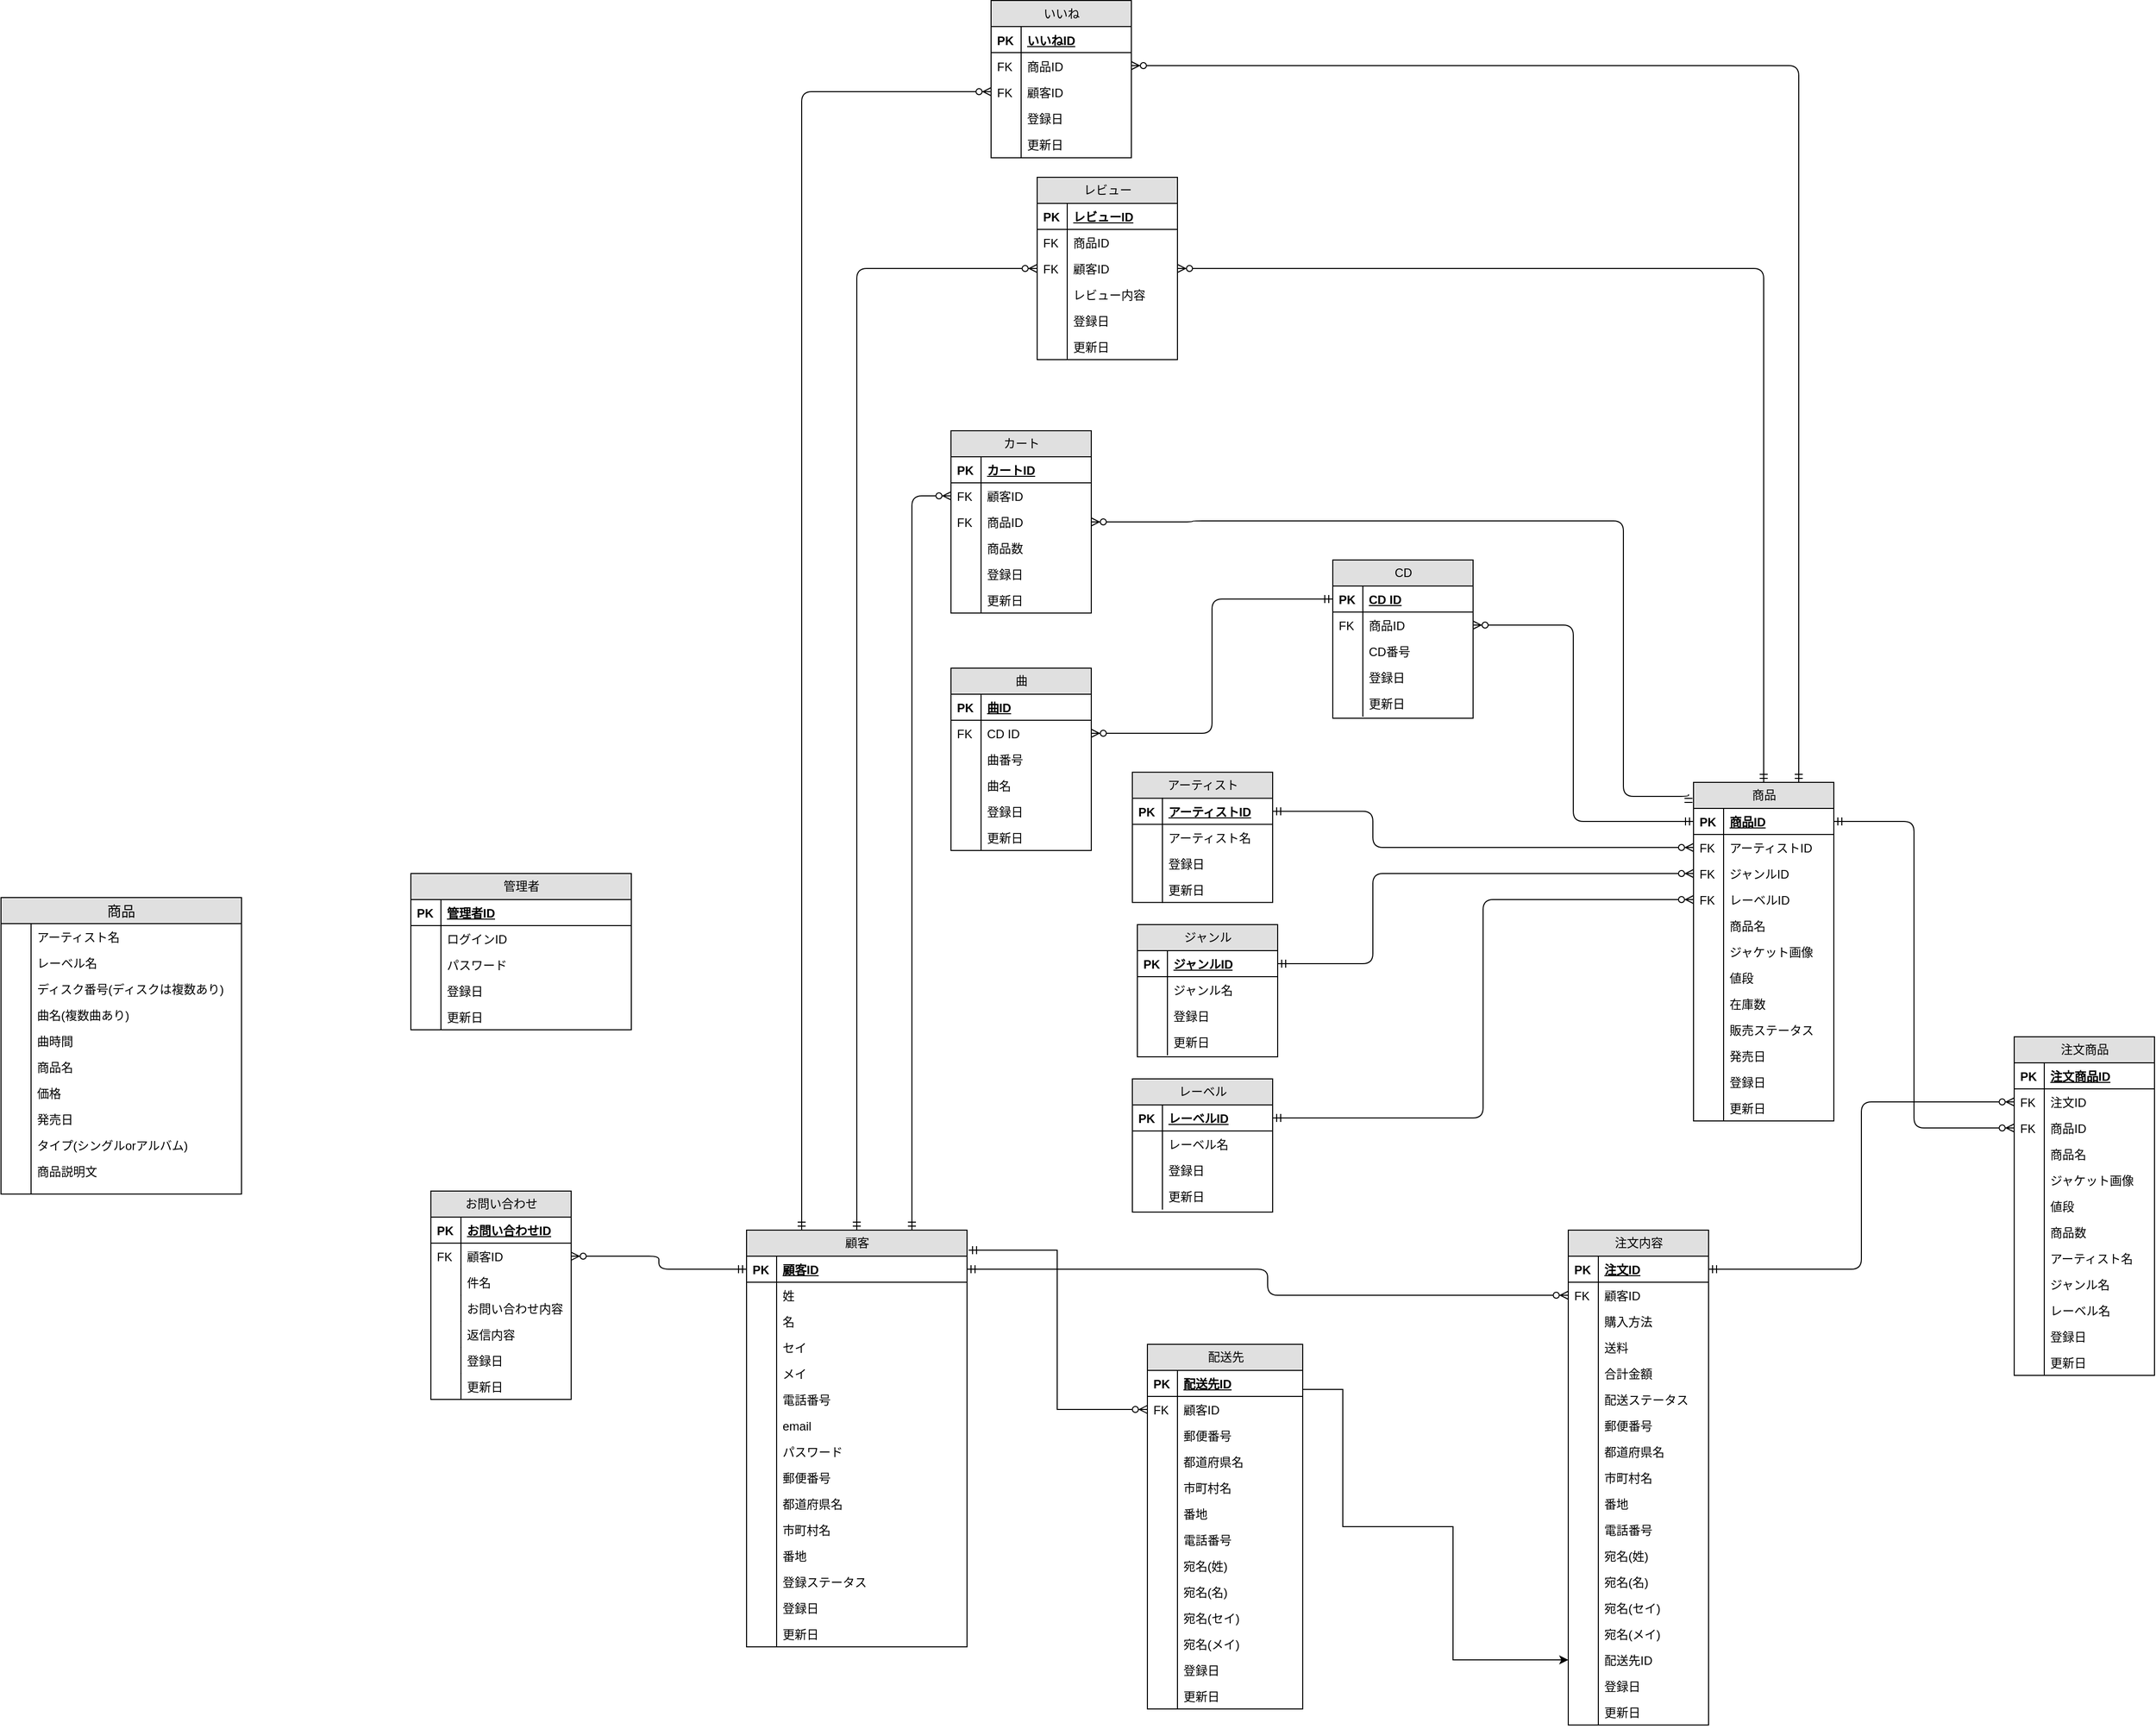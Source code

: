 <mxfile version="12.4.2" type="google" pages="1"><diagram id="a7JFLxLnBkOxoGXiaNT5" name="ページ1"><mxGraphModel dx="1110" dy="1796" grid="1" gridSize="10" guides="1" tooltips="1" connect="1" arrows="1" fold="1" page="1" pageScale="1" pageWidth="827" pageHeight="1169" math="0" shadow="0"><root><mxCell id="0"/><mxCell id="1" parent="0"/><mxCell id="mhSsbZlhIIKlrAkoYx_K-83" value="" style="edgeStyle=orthogonalEdgeStyle;rounded=0;orthogonalLoop=1;jettySize=auto;html=1;entryX=0;entryY=0.5;entryDx=0;entryDy=0;exitX=1.007;exitY=-0.231;exitDx=0;exitDy=0;exitPerimeter=0;startArrow=ERmandOne;startFill=0;endArrow=ERzeroToMany;endFill=1;" parent="1" source="8aTHmp7dkTKpeLvCBP5F-567" target="mhSsbZlhIIKlrAkoYx_K-24" edge="1"><mxGeometry relative="1" as="geometry"><mxPoint x="1095" y="579.0" as="targetPoint"/></mxGeometry></mxCell><mxCell id="8aTHmp7dkTKpeLvCBP5F-208" value="顧客" style="swimlane;html=1;fontStyle=0;childLayout=stackLayout;horizontal=1;startSize=26;fillColor=#e0e0e0;horizontalStack=0;resizeParent=1;resizeLast=0;collapsible=1;marginBottom=0;swimlaneFillColor=#ffffff;" parent="1" vertex="1"><mxGeometry x="795" y="371" width="220" height="416" as="geometry"/></mxCell><mxCell id="8aTHmp7dkTKpeLvCBP5F-567" value="顧客ID" style="shape=partialRectangle;top=0;left=0;right=0;bottom=1;html=1;align=left;verticalAlign=top;fillColor=none;spacingLeft=34;spacingRight=4;whiteSpace=wrap;overflow=hidden;rotatable=0;points=[[0,0.5],[1,0.5]];portConstraint=eastwest;dropTarget=0;fontStyle=5" parent="8aTHmp7dkTKpeLvCBP5F-208" vertex="1"><mxGeometry y="26" width="220" height="26" as="geometry"/></mxCell><mxCell id="8aTHmp7dkTKpeLvCBP5F-568" value="PK" style="shape=partialRectangle;top=0;left=0;bottom=0;html=1;fillColor=none;align=left;verticalAlign=top;spacingLeft=4;spacingRight=4;whiteSpace=wrap;overflow=hidden;rotatable=0;points=[];portConstraint=eastwest;part=1;fontStyle=1" parent="8aTHmp7dkTKpeLvCBP5F-567" vertex="1" connectable="0"><mxGeometry width="30" height="26" as="geometry"/></mxCell><mxCell id="8aTHmp7dkTKpeLvCBP5F-213" value="姓" style="shape=partialRectangle;top=0;left=0;right=0;bottom=0;html=1;align=left;verticalAlign=top;fillColor=none;spacingLeft=34;spacingRight=4;whiteSpace=wrap;overflow=hidden;rotatable=0;points=[[0,0.5],[1,0.5]];portConstraint=eastwest;dropTarget=0;" parent="8aTHmp7dkTKpeLvCBP5F-208" vertex="1"><mxGeometry y="52" width="220" height="26" as="geometry"/></mxCell><mxCell id="8aTHmp7dkTKpeLvCBP5F-214" value="" style="shape=partialRectangle;top=0;left=0;bottom=0;html=1;fillColor=none;align=left;verticalAlign=top;spacingLeft=4;spacingRight=4;whiteSpace=wrap;overflow=hidden;rotatable=0;points=[];portConstraint=eastwest;part=1;" parent="8aTHmp7dkTKpeLvCBP5F-213" vertex="1" connectable="0"><mxGeometry width="30" height="26" as="geometry"/></mxCell><mxCell id="8aTHmp7dkTKpeLvCBP5F-215" value="名" style="shape=partialRectangle;top=0;left=0;right=0;bottom=0;html=1;align=left;verticalAlign=top;fillColor=none;spacingLeft=34;spacingRight=4;whiteSpace=wrap;overflow=hidden;rotatable=0;points=[[0,0.5],[1,0.5]];portConstraint=eastwest;dropTarget=0;" parent="8aTHmp7dkTKpeLvCBP5F-208" vertex="1"><mxGeometry y="78" width="220" height="26" as="geometry"/></mxCell><mxCell id="8aTHmp7dkTKpeLvCBP5F-216" value="" style="shape=partialRectangle;top=0;left=0;bottom=0;html=1;fillColor=none;align=left;verticalAlign=top;spacingLeft=4;spacingRight=4;whiteSpace=wrap;overflow=hidden;rotatable=0;points=[];portConstraint=eastwest;part=1;" parent="8aTHmp7dkTKpeLvCBP5F-215" vertex="1" connectable="0"><mxGeometry width="30" height="26" as="geometry"/></mxCell><mxCell id="8aTHmp7dkTKpeLvCBP5F-217" value="セイ" style="shape=partialRectangle;top=0;left=0;right=0;bottom=0;html=1;align=left;verticalAlign=top;fillColor=none;spacingLeft=34;spacingRight=4;whiteSpace=wrap;overflow=hidden;rotatable=0;points=[[0,0.5],[1,0.5]];portConstraint=eastwest;dropTarget=0;" parent="8aTHmp7dkTKpeLvCBP5F-208" vertex="1"><mxGeometry y="104" width="220" height="26" as="geometry"/></mxCell><mxCell id="8aTHmp7dkTKpeLvCBP5F-218" value="" style="shape=partialRectangle;top=0;left=0;bottom=0;html=1;fillColor=none;align=left;verticalAlign=top;spacingLeft=4;spacingRight=4;whiteSpace=wrap;overflow=hidden;rotatable=0;points=[];portConstraint=eastwest;part=1;" parent="8aTHmp7dkTKpeLvCBP5F-217" vertex="1" connectable="0"><mxGeometry width="30" height="26" as="geometry"/></mxCell><mxCell id="8aTHmp7dkTKpeLvCBP5F-219" value="メイ" style="shape=partialRectangle;top=0;left=0;right=0;bottom=0;html=1;align=left;verticalAlign=top;fillColor=none;spacingLeft=34;spacingRight=4;whiteSpace=wrap;overflow=hidden;rotatable=0;points=[[0,0.5],[1,0.5]];portConstraint=eastwest;dropTarget=0;" parent="8aTHmp7dkTKpeLvCBP5F-208" vertex="1"><mxGeometry y="130" width="220" height="26" as="geometry"/></mxCell><mxCell id="8aTHmp7dkTKpeLvCBP5F-220" value="" style="shape=partialRectangle;top=0;left=0;bottom=0;html=1;fillColor=none;align=left;verticalAlign=top;spacingLeft=4;spacingRight=4;whiteSpace=wrap;overflow=hidden;rotatable=0;points=[];portConstraint=eastwest;part=1;" parent="8aTHmp7dkTKpeLvCBP5F-219" vertex="1" connectable="0"><mxGeometry width="30" height="26" as="geometry"/></mxCell><mxCell id="8aTHmp7dkTKpeLvCBP5F-221" value="電話番号" style="shape=partialRectangle;top=0;left=0;right=0;bottom=0;html=1;align=left;verticalAlign=top;fillColor=none;spacingLeft=34;spacingRight=4;whiteSpace=wrap;overflow=hidden;rotatable=0;points=[[0,0.5],[1,0.5]];portConstraint=eastwest;dropTarget=0;" parent="8aTHmp7dkTKpeLvCBP5F-208" vertex="1"><mxGeometry y="156" width="220" height="26" as="geometry"/></mxCell><mxCell id="8aTHmp7dkTKpeLvCBP5F-222" value="" style="shape=partialRectangle;top=0;left=0;bottom=0;html=1;fillColor=none;align=left;verticalAlign=top;spacingLeft=4;spacingRight=4;whiteSpace=wrap;overflow=hidden;rotatable=0;points=[];portConstraint=eastwest;part=1;" parent="8aTHmp7dkTKpeLvCBP5F-221" vertex="1" connectable="0"><mxGeometry width="30" height="26" as="geometry"/></mxCell><mxCell id="8aTHmp7dkTKpeLvCBP5F-223" value="email" style="shape=partialRectangle;top=0;left=0;right=0;bottom=0;html=1;align=left;verticalAlign=top;fillColor=none;spacingLeft=34;spacingRight=4;whiteSpace=wrap;overflow=hidden;rotatable=0;points=[[0,0.5],[1,0.5]];portConstraint=eastwest;dropTarget=0;" parent="8aTHmp7dkTKpeLvCBP5F-208" vertex="1"><mxGeometry y="182" width="220" height="26" as="geometry"/></mxCell><mxCell id="8aTHmp7dkTKpeLvCBP5F-224" value="" style="shape=partialRectangle;top=0;left=0;bottom=0;html=1;fillColor=none;align=left;verticalAlign=top;spacingLeft=4;spacingRight=4;whiteSpace=wrap;overflow=hidden;rotatable=0;points=[];portConstraint=eastwest;part=1;" parent="8aTHmp7dkTKpeLvCBP5F-223" vertex="1" connectable="0"><mxGeometry width="30" height="26" as="geometry"/></mxCell><mxCell id="8aTHmp7dkTKpeLvCBP5F-225" value="パスワード" style="shape=partialRectangle;top=0;left=0;right=0;bottom=0;html=1;align=left;verticalAlign=top;fillColor=none;spacingLeft=34;spacingRight=4;whiteSpace=wrap;overflow=hidden;rotatable=0;points=[[0,0.5],[1,0.5]];portConstraint=eastwest;dropTarget=0;" parent="8aTHmp7dkTKpeLvCBP5F-208" vertex="1"><mxGeometry y="208" width="220" height="26" as="geometry"/></mxCell><mxCell id="8aTHmp7dkTKpeLvCBP5F-226" value="" style="shape=partialRectangle;top=0;left=0;bottom=0;html=1;fillColor=none;align=left;verticalAlign=top;spacingLeft=4;spacingRight=4;whiteSpace=wrap;overflow=hidden;rotatable=0;points=[];portConstraint=eastwest;part=1;" parent="8aTHmp7dkTKpeLvCBP5F-225" vertex="1" connectable="0"><mxGeometry width="30" height="26" as="geometry"/></mxCell><mxCell id="8aTHmp7dkTKpeLvCBP5F-569" value="郵便番号" style="shape=partialRectangle;top=0;left=0;right=0;bottom=0;html=1;align=left;verticalAlign=top;fillColor=none;spacingLeft=34;spacingRight=4;whiteSpace=wrap;overflow=hidden;rotatable=0;points=[[0,0.5],[1,0.5]];portConstraint=eastwest;dropTarget=0;" parent="8aTHmp7dkTKpeLvCBP5F-208" vertex="1"><mxGeometry y="234" width="220" height="26" as="geometry"/></mxCell><mxCell id="8aTHmp7dkTKpeLvCBP5F-570" value="" style="shape=partialRectangle;top=0;left=0;bottom=0;html=1;fillColor=none;align=left;verticalAlign=top;spacingLeft=4;spacingRight=4;whiteSpace=wrap;overflow=hidden;rotatable=0;points=[];portConstraint=eastwest;part=1;" parent="8aTHmp7dkTKpeLvCBP5F-569" vertex="1" connectable="0"><mxGeometry width="30" height="26" as="geometry"/></mxCell><mxCell id="8aTHmp7dkTKpeLvCBP5F-571" value="都道府県名" style="shape=partialRectangle;top=0;left=0;right=0;bottom=0;html=1;align=left;verticalAlign=top;fillColor=none;spacingLeft=34;spacingRight=4;whiteSpace=wrap;overflow=hidden;rotatable=0;points=[[0,0.5],[1,0.5]];portConstraint=eastwest;dropTarget=0;" parent="8aTHmp7dkTKpeLvCBP5F-208" vertex="1"><mxGeometry y="260" width="220" height="26" as="geometry"/></mxCell><mxCell id="8aTHmp7dkTKpeLvCBP5F-572" value="" style="shape=partialRectangle;top=0;left=0;bottom=0;html=1;fillColor=none;align=left;verticalAlign=top;spacingLeft=4;spacingRight=4;whiteSpace=wrap;overflow=hidden;rotatable=0;points=[];portConstraint=eastwest;part=1;" parent="8aTHmp7dkTKpeLvCBP5F-571" vertex="1" connectable="0"><mxGeometry width="30" height="26" as="geometry"/></mxCell><mxCell id="8aTHmp7dkTKpeLvCBP5F-573" value="市町村名" style="shape=partialRectangle;top=0;left=0;right=0;bottom=0;html=1;align=left;verticalAlign=top;fillColor=none;spacingLeft=34;spacingRight=4;whiteSpace=wrap;overflow=hidden;rotatable=0;points=[[0,0.5],[1,0.5]];portConstraint=eastwest;dropTarget=0;" parent="8aTHmp7dkTKpeLvCBP5F-208" vertex="1"><mxGeometry y="286" width="220" height="26" as="geometry"/></mxCell><mxCell id="8aTHmp7dkTKpeLvCBP5F-574" value="" style="shape=partialRectangle;top=0;left=0;bottom=0;html=1;fillColor=none;align=left;verticalAlign=top;spacingLeft=4;spacingRight=4;whiteSpace=wrap;overflow=hidden;rotatable=0;points=[];portConstraint=eastwest;part=1;" parent="8aTHmp7dkTKpeLvCBP5F-573" vertex="1" connectable="0"><mxGeometry width="30" height="26" as="geometry"/></mxCell><mxCell id="8aTHmp7dkTKpeLvCBP5F-575" value="番地" style="shape=partialRectangle;top=0;left=0;right=0;bottom=0;html=1;align=left;verticalAlign=top;fillColor=none;spacingLeft=34;spacingRight=4;whiteSpace=wrap;overflow=hidden;rotatable=0;points=[[0,0.5],[1,0.5]];portConstraint=eastwest;dropTarget=0;" parent="8aTHmp7dkTKpeLvCBP5F-208" vertex="1"><mxGeometry y="312" width="220" height="26" as="geometry"/></mxCell><mxCell id="8aTHmp7dkTKpeLvCBP5F-576" value="" style="shape=partialRectangle;top=0;left=0;bottom=0;html=1;fillColor=none;align=left;verticalAlign=top;spacingLeft=4;spacingRight=4;whiteSpace=wrap;overflow=hidden;rotatable=0;points=[];portConstraint=eastwest;part=1;" parent="8aTHmp7dkTKpeLvCBP5F-575" vertex="1" connectable="0"><mxGeometry width="30" height="26" as="geometry"/></mxCell><mxCell id="4GDETe4UM2ssaejHIFrB-63" value="登録ステータス" style="shape=partialRectangle;top=0;left=0;right=0;bottom=0;html=1;align=left;verticalAlign=top;fillColor=none;spacingLeft=34;spacingRight=4;whiteSpace=wrap;overflow=hidden;rotatable=0;points=[[0,0.5],[1,0.5]];portConstraint=eastwest;dropTarget=0;" parent="8aTHmp7dkTKpeLvCBP5F-208" vertex="1"><mxGeometry y="338" width="220" height="26" as="geometry"/></mxCell><mxCell id="4GDETe4UM2ssaejHIFrB-64" value="" style="shape=partialRectangle;top=0;left=0;bottom=0;html=1;fillColor=none;align=left;verticalAlign=top;spacingLeft=4;spacingRight=4;whiteSpace=wrap;overflow=hidden;rotatable=0;points=[];portConstraint=eastwest;part=1;" parent="4GDETe4UM2ssaejHIFrB-63" vertex="1" connectable="0"><mxGeometry width="30" height="26" as="geometry"/></mxCell><mxCell id="8aTHmp7dkTKpeLvCBP5F-577" value="登録日" style="shape=partialRectangle;top=0;left=0;right=0;bottom=0;html=1;align=left;verticalAlign=top;fillColor=none;spacingLeft=34;spacingRight=4;whiteSpace=wrap;overflow=hidden;rotatable=0;points=[[0,0.5],[1,0.5]];portConstraint=eastwest;dropTarget=0;" parent="8aTHmp7dkTKpeLvCBP5F-208" vertex="1"><mxGeometry y="364" width="220" height="26" as="geometry"/></mxCell><mxCell id="8aTHmp7dkTKpeLvCBP5F-578" value="" style="shape=partialRectangle;top=0;left=0;bottom=0;html=1;fillColor=none;align=left;verticalAlign=top;spacingLeft=4;spacingRight=4;whiteSpace=wrap;overflow=hidden;rotatable=0;points=[];portConstraint=eastwest;part=1;" parent="8aTHmp7dkTKpeLvCBP5F-577" vertex="1" connectable="0"><mxGeometry width="30" height="26" as="geometry"/></mxCell><mxCell id="8aTHmp7dkTKpeLvCBP5F-579" value="更新日" style="shape=partialRectangle;top=0;left=0;right=0;bottom=0;html=1;align=left;verticalAlign=top;fillColor=none;spacingLeft=34;spacingRight=4;whiteSpace=wrap;overflow=hidden;rotatable=0;points=[[0,0.5],[1,0.5]];portConstraint=eastwest;dropTarget=0;" parent="8aTHmp7dkTKpeLvCBP5F-208" vertex="1"><mxGeometry y="390" width="220" height="26" as="geometry"/></mxCell><mxCell id="8aTHmp7dkTKpeLvCBP5F-580" value="" style="shape=partialRectangle;top=0;left=0;bottom=0;html=1;fillColor=none;align=left;verticalAlign=top;spacingLeft=4;spacingRight=4;whiteSpace=wrap;overflow=hidden;rotatable=0;points=[];portConstraint=eastwest;part=1;" parent="8aTHmp7dkTKpeLvCBP5F-579" vertex="1" connectable="0"><mxGeometry width="30" height="26" as="geometry"/></mxCell><mxCell id="8aTHmp7dkTKpeLvCBP5F-231" value="お問い合わせ" style="swimlane;html=1;fontStyle=0;childLayout=stackLayout;horizontal=1;startSize=26;fillColor=#e0e0e0;horizontalStack=0;resizeParent=1;resizeLast=0;collapsible=1;marginBottom=0;swimlaneFillColor=#ffffff;" parent="1" vertex="1"><mxGeometry x="479.971" y="332.029" width="140" height="208" as="geometry"/></mxCell><mxCell id="8aTHmp7dkTKpeLvCBP5F-232" value="お問い合わせID" style="shape=partialRectangle;top=0;left=0;right=0;bottom=1;html=1;align=left;verticalAlign=top;fillColor=none;spacingLeft=34;spacingRight=4;whiteSpace=wrap;overflow=hidden;rotatable=0;points=[[0,0.5],[1,0.5]];portConstraint=eastwest;dropTarget=0;fontStyle=5" parent="8aTHmp7dkTKpeLvCBP5F-231" vertex="1"><mxGeometry y="26" width="140" height="26" as="geometry"/></mxCell><mxCell id="8aTHmp7dkTKpeLvCBP5F-233" value="PK" style="shape=partialRectangle;top=0;left=0;bottom=0;html=1;fillColor=none;align=left;verticalAlign=top;spacingLeft=4;spacingRight=4;whiteSpace=wrap;overflow=hidden;rotatable=0;points=[];portConstraint=eastwest;part=1;fontStyle=1" parent="8aTHmp7dkTKpeLvCBP5F-232" vertex="1" connectable="0"><mxGeometry width="30" height="26" as="geometry"/></mxCell><mxCell id="8aTHmp7dkTKpeLvCBP5F-234" value="顧客ID" style="shape=partialRectangle;top=0;left=0;right=0;bottom=0;html=1;align=left;verticalAlign=top;fillColor=none;spacingLeft=34;spacingRight=4;whiteSpace=wrap;overflow=hidden;rotatable=0;points=[[0,0.5],[1,0.5]];portConstraint=eastwest;dropTarget=0;" parent="8aTHmp7dkTKpeLvCBP5F-231" vertex="1"><mxGeometry y="52" width="140" height="26" as="geometry"/></mxCell><mxCell id="8aTHmp7dkTKpeLvCBP5F-235" value="FK" style="shape=partialRectangle;top=0;left=0;bottom=0;html=1;fillColor=none;align=left;verticalAlign=top;spacingLeft=4;spacingRight=4;whiteSpace=wrap;overflow=hidden;rotatable=0;points=[];portConstraint=eastwest;part=1;" parent="8aTHmp7dkTKpeLvCBP5F-234" vertex="1" connectable="0"><mxGeometry width="30" height="26" as="geometry"/></mxCell><mxCell id="8aTHmp7dkTKpeLvCBP5F-236" value="件名" style="shape=partialRectangle;top=0;left=0;right=0;bottom=0;html=1;align=left;verticalAlign=top;fillColor=none;spacingLeft=34;spacingRight=4;whiteSpace=wrap;overflow=hidden;rotatable=0;points=[[0,0.5],[1,0.5]];portConstraint=eastwest;dropTarget=0;" parent="8aTHmp7dkTKpeLvCBP5F-231" vertex="1"><mxGeometry y="78" width="140" height="26" as="geometry"/></mxCell><mxCell id="8aTHmp7dkTKpeLvCBP5F-237" value="" style="shape=partialRectangle;top=0;left=0;bottom=0;html=1;fillColor=none;align=left;verticalAlign=top;spacingLeft=4;spacingRight=4;whiteSpace=wrap;overflow=hidden;rotatable=0;points=[];portConstraint=eastwest;part=1;" parent="8aTHmp7dkTKpeLvCBP5F-236" vertex="1" connectable="0"><mxGeometry width="30" height="26" as="geometry"/></mxCell><mxCell id="8aTHmp7dkTKpeLvCBP5F-238" value="お問い合わせ内容" style="shape=partialRectangle;top=0;left=0;right=0;bottom=0;html=1;align=left;verticalAlign=top;fillColor=none;spacingLeft=34;spacingRight=4;whiteSpace=wrap;overflow=hidden;rotatable=0;points=[[0,0.5],[1,0.5]];portConstraint=eastwest;dropTarget=0;" parent="8aTHmp7dkTKpeLvCBP5F-231" vertex="1"><mxGeometry y="104" width="140" height="26" as="geometry"/></mxCell><mxCell id="8aTHmp7dkTKpeLvCBP5F-239" value="" style="shape=partialRectangle;top=0;left=0;bottom=0;html=1;fillColor=none;align=left;verticalAlign=top;spacingLeft=4;spacingRight=4;whiteSpace=wrap;overflow=hidden;rotatable=0;points=[];portConstraint=eastwest;part=1;" parent="8aTHmp7dkTKpeLvCBP5F-238" vertex="1" connectable="0"><mxGeometry width="30" height="26" as="geometry"/></mxCell><mxCell id="8aTHmp7dkTKpeLvCBP5F-240" value="返信内容" style="shape=partialRectangle;top=0;left=0;right=0;bottom=0;html=1;align=left;verticalAlign=top;fillColor=none;spacingLeft=34;spacingRight=4;whiteSpace=wrap;overflow=hidden;rotatable=0;points=[[0,0.5],[1,0.5]];portConstraint=eastwest;dropTarget=0;" parent="8aTHmp7dkTKpeLvCBP5F-231" vertex="1"><mxGeometry y="130" width="140" height="26" as="geometry"/></mxCell><mxCell id="8aTHmp7dkTKpeLvCBP5F-241" value="" style="shape=partialRectangle;top=0;left=0;bottom=0;html=1;fillColor=none;align=left;verticalAlign=top;spacingLeft=4;spacingRight=4;whiteSpace=wrap;overflow=hidden;rotatable=0;points=[];portConstraint=eastwest;part=1;" parent="8aTHmp7dkTKpeLvCBP5F-240" vertex="1" connectable="0"><mxGeometry width="30" height="26" as="geometry"/></mxCell><mxCell id="8aTHmp7dkTKpeLvCBP5F-242" value="登録日" style="shape=partialRectangle;top=0;left=0;right=0;bottom=0;html=1;align=left;verticalAlign=top;fillColor=none;spacingLeft=34;spacingRight=4;whiteSpace=wrap;overflow=hidden;rotatable=0;points=[[0,0.5],[1,0.5]];portConstraint=eastwest;dropTarget=0;" parent="8aTHmp7dkTKpeLvCBP5F-231" vertex="1"><mxGeometry y="156" width="140" height="26" as="geometry"/></mxCell><mxCell id="8aTHmp7dkTKpeLvCBP5F-243" value="" style="shape=partialRectangle;top=0;left=0;bottom=0;html=1;fillColor=none;align=left;verticalAlign=top;spacingLeft=4;spacingRight=4;whiteSpace=wrap;overflow=hidden;rotatable=0;points=[];portConstraint=eastwest;part=1;" parent="8aTHmp7dkTKpeLvCBP5F-242" vertex="1" connectable="0"><mxGeometry width="30" height="26" as="geometry"/></mxCell><mxCell id="8aTHmp7dkTKpeLvCBP5F-244" value="更新日" style="shape=partialRectangle;top=0;left=0;right=0;bottom=0;html=1;align=left;verticalAlign=top;fillColor=none;spacingLeft=34;spacingRight=4;whiteSpace=wrap;overflow=hidden;rotatable=0;points=[[0,0.5],[1,0.5]];portConstraint=eastwest;dropTarget=0;" parent="8aTHmp7dkTKpeLvCBP5F-231" vertex="1"><mxGeometry y="182" width="140" height="26" as="geometry"/></mxCell><mxCell id="8aTHmp7dkTKpeLvCBP5F-245" value="" style="shape=partialRectangle;top=0;left=0;bottom=0;html=1;fillColor=none;align=left;verticalAlign=top;spacingLeft=4;spacingRight=4;whiteSpace=wrap;overflow=hidden;rotatable=0;points=[];portConstraint=eastwest;part=1;" parent="8aTHmp7dkTKpeLvCBP5F-244" vertex="1" connectable="0"><mxGeometry width="30" height="26" as="geometry"/></mxCell><mxCell id="8aTHmp7dkTKpeLvCBP5F-246" value="商品" style="swimlane;html=1;fontStyle=0;childLayout=stackLayout;horizontal=1;startSize=26;fillColor=#e0e0e0;horizontalStack=0;resizeParent=1;resizeLast=0;collapsible=1;marginBottom=0;swimlaneFillColor=#ffffff;" parent="1" vertex="1"><mxGeometry x="1740" y="-76" width="140" height="338" as="geometry"/></mxCell><mxCell id="8aTHmp7dkTKpeLvCBP5F-247" value="商品ID" style="shape=partialRectangle;top=0;left=0;right=0;bottom=1;html=1;align=left;verticalAlign=top;fillColor=none;spacingLeft=34;spacingRight=4;whiteSpace=wrap;overflow=hidden;rotatable=0;points=[[0,0.5],[1,0.5]];portConstraint=eastwest;dropTarget=0;fontStyle=5" parent="8aTHmp7dkTKpeLvCBP5F-246" vertex="1"><mxGeometry y="26" width="140" height="26" as="geometry"/></mxCell><mxCell id="8aTHmp7dkTKpeLvCBP5F-248" value="PK" style="shape=partialRectangle;top=0;left=0;bottom=0;html=1;fillColor=none;align=left;verticalAlign=top;spacingLeft=4;spacingRight=4;whiteSpace=wrap;overflow=hidden;rotatable=0;points=[];portConstraint=eastwest;part=1;fontStyle=1" parent="8aTHmp7dkTKpeLvCBP5F-247" vertex="1" connectable="0"><mxGeometry width="30" height="26" as="geometry"/></mxCell><mxCell id="8aTHmp7dkTKpeLvCBP5F-249" value="アーティストID" style="shape=partialRectangle;top=0;left=0;right=0;bottom=0;html=1;align=left;verticalAlign=top;fillColor=none;spacingLeft=34;spacingRight=4;whiteSpace=wrap;overflow=hidden;rotatable=0;points=[[0,0.5],[1,0.5]];portConstraint=eastwest;dropTarget=0;" parent="8aTHmp7dkTKpeLvCBP5F-246" vertex="1"><mxGeometry y="52" width="140" height="26" as="geometry"/></mxCell><mxCell id="8aTHmp7dkTKpeLvCBP5F-250" value="FK" style="shape=partialRectangle;top=0;left=0;bottom=0;html=1;fillColor=none;align=left;verticalAlign=top;spacingLeft=4;spacingRight=4;whiteSpace=wrap;overflow=hidden;rotatable=0;points=[];portConstraint=eastwest;part=1;" parent="8aTHmp7dkTKpeLvCBP5F-249" vertex="1" connectable="0"><mxGeometry width="30" height="26" as="geometry"/></mxCell><mxCell id="8aTHmp7dkTKpeLvCBP5F-251" value="ジャンルID" style="shape=partialRectangle;top=0;left=0;right=0;bottom=0;html=1;align=left;verticalAlign=top;fillColor=none;spacingLeft=34;spacingRight=4;whiteSpace=wrap;overflow=hidden;rotatable=0;points=[[0,0.5],[1,0.5]];portConstraint=eastwest;dropTarget=0;" parent="8aTHmp7dkTKpeLvCBP5F-246" vertex="1"><mxGeometry y="78" width="140" height="26" as="geometry"/></mxCell><mxCell id="8aTHmp7dkTKpeLvCBP5F-252" value="FK" style="shape=partialRectangle;top=0;left=0;bottom=0;html=1;fillColor=none;align=left;verticalAlign=top;spacingLeft=4;spacingRight=4;whiteSpace=wrap;overflow=hidden;rotatable=0;points=[];portConstraint=eastwest;part=1;" parent="8aTHmp7dkTKpeLvCBP5F-251" vertex="1" connectable="0"><mxGeometry width="30" height="26" as="geometry"/></mxCell><mxCell id="8aTHmp7dkTKpeLvCBP5F-253" value="レーベルID" style="shape=partialRectangle;top=0;left=0;right=0;bottom=0;html=1;align=left;verticalAlign=top;fillColor=none;spacingLeft=34;spacingRight=4;whiteSpace=wrap;overflow=hidden;rotatable=0;points=[[0,0.5],[1,0.5]];portConstraint=eastwest;dropTarget=0;" parent="8aTHmp7dkTKpeLvCBP5F-246" vertex="1"><mxGeometry y="104" width="140" height="26" as="geometry"/></mxCell><mxCell id="8aTHmp7dkTKpeLvCBP5F-254" value="FK" style="shape=partialRectangle;top=0;left=0;bottom=0;html=1;fillColor=none;align=left;verticalAlign=top;spacingLeft=4;spacingRight=4;whiteSpace=wrap;overflow=hidden;rotatable=0;points=[];portConstraint=eastwest;part=1;" parent="8aTHmp7dkTKpeLvCBP5F-253" vertex="1" connectable="0"><mxGeometry width="30" height="26" as="geometry"/></mxCell><mxCell id="8aTHmp7dkTKpeLvCBP5F-255" value="商品名" style="shape=partialRectangle;top=0;left=0;right=0;bottom=0;html=1;align=left;verticalAlign=top;fillColor=none;spacingLeft=34;spacingRight=4;whiteSpace=wrap;overflow=hidden;rotatable=0;points=[[0,0.5],[1,0.5]];portConstraint=eastwest;dropTarget=0;" parent="8aTHmp7dkTKpeLvCBP5F-246" vertex="1"><mxGeometry y="130" width="140" height="26" as="geometry"/></mxCell><mxCell id="8aTHmp7dkTKpeLvCBP5F-256" value="" style="shape=partialRectangle;top=0;left=0;bottom=0;html=1;fillColor=none;align=left;verticalAlign=top;spacingLeft=4;spacingRight=4;whiteSpace=wrap;overflow=hidden;rotatable=0;points=[];portConstraint=eastwest;part=1;" parent="8aTHmp7dkTKpeLvCBP5F-255" vertex="1" connectable="0"><mxGeometry width="30" height="26" as="geometry"/></mxCell><mxCell id="8aTHmp7dkTKpeLvCBP5F-257" value="ジャケット画像" style="shape=partialRectangle;top=0;left=0;right=0;bottom=0;html=1;align=left;verticalAlign=top;fillColor=none;spacingLeft=34;spacingRight=4;whiteSpace=wrap;overflow=hidden;rotatable=0;points=[[0,0.5],[1,0.5]];portConstraint=eastwest;dropTarget=0;" parent="8aTHmp7dkTKpeLvCBP5F-246" vertex="1"><mxGeometry y="156" width="140" height="26" as="geometry"/></mxCell><mxCell id="8aTHmp7dkTKpeLvCBP5F-258" value="" style="shape=partialRectangle;top=0;left=0;bottom=0;html=1;fillColor=none;align=left;verticalAlign=top;spacingLeft=4;spacingRight=4;whiteSpace=wrap;overflow=hidden;rotatable=0;points=[];portConstraint=eastwest;part=1;" parent="8aTHmp7dkTKpeLvCBP5F-257" vertex="1" connectable="0"><mxGeometry width="30" height="26" as="geometry"/></mxCell><mxCell id="8aTHmp7dkTKpeLvCBP5F-259" value="値段" style="shape=partialRectangle;top=0;left=0;right=0;bottom=0;html=1;align=left;verticalAlign=top;fillColor=none;spacingLeft=34;spacingRight=4;whiteSpace=wrap;overflow=hidden;rotatable=0;points=[[0,0.5],[1,0.5]];portConstraint=eastwest;dropTarget=0;" parent="8aTHmp7dkTKpeLvCBP5F-246" vertex="1"><mxGeometry y="182" width="140" height="26" as="geometry"/></mxCell><mxCell id="8aTHmp7dkTKpeLvCBP5F-260" value="" style="shape=partialRectangle;top=0;left=0;bottom=0;html=1;fillColor=none;align=left;verticalAlign=top;spacingLeft=4;spacingRight=4;whiteSpace=wrap;overflow=hidden;rotatable=0;points=[];portConstraint=eastwest;part=1;" parent="8aTHmp7dkTKpeLvCBP5F-259" vertex="1" connectable="0"><mxGeometry width="30" height="26" as="geometry"/></mxCell><mxCell id="8aTHmp7dkTKpeLvCBP5F-261" value="在庫数" style="shape=partialRectangle;top=0;left=0;right=0;bottom=0;html=1;align=left;verticalAlign=top;fillColor=none;spacingLeft=34;spacingRight=4;whiteSpace=wrap;overflow=hidden;rotatable=0;points=[[0,0.5],[1,0.5]];portConstraint=eastwest;dropTarget=0;" parent="8aTHmp7dkTKpeLvCBP5F-246" vertex="1"><mxGeometry y="208" width="140" height="26" as="geometry"/></mxCell><mxCell id="8aTHmp7dkTKpeLvCBP5F-262" value="" style="shape=partialRectangle;top=0;left=0;bottom=0;html=1;fillColor=none;align=left;verticalAlign=top;spacingLeft=4;spacingRight=4;whiteSpace=wrap;overflow=hidden;rotatable=0;points=[];portConstraint=eastwest;part=1;" parent="8aTHmp7dkTKpeLvCBP5F-261" vertex="1" connectable="0"><mxGeometry width="30" height="26" as="geometry"/></mxCell><mxCell id="8aTHmp7dkTKpeLvCBP5F-263" value="販売ステータス" style="shape=partialRectangle;top=0;left=0;right=0;bottom=0;html=1;align=left;verticalAlign=top;fillColor=none;spacingLeft=34;spacingRight=4;whiteSpace=wrap;overflow=hidden;rotatable=0;points=[[0,0.5],[1,0.5]];portConstraint=eastwest;dropTarget=0;" parent="8aTHmp7dkTKpeLvCBP5F-246" vertex="1"><mxGeometry y="234" width="140" height="26" as="geometry"/></mxCell><mxCell id="8aTHmp7dkTKpeLvCBP5F-264" value="" style="shape=partialRectangle;top=0;left=0;bottom=0;html=1;fillColor=none;align=left;verticalAlign=top;spacingLeft=4;spacingRight=4;whiteSpace=wrap;overflow=hidden;rotatable=0;points=[];portConstraint=eastwest;part=1;" parent="8aTHmp7dkTKpeLvCBP5F-263" vertex="1" connectable="0"><mxGeometry width="30" height="26" as="geometry"/></mxCell><mxCell id="mhSsbZlhIIKlrAkoYx_K-19" value="発売日" style="shape=partialRectangle;top=0;left=0;right=0;bottom=0;html=1;align=left;verticalAlign=top;fillColor=none;spacingLeft=34;spacingRight=4;whiteSpace=wrap;overflow=hidden;rotatable=0;points=[[0,0.5],[1,0.5]];portConstraint=eastwest;dropTarget=0;" parent="8aTHmp7dkTKpeLvCBP5F-246" vertex="1"><mxGeometry y="260" width="140" height="26" as="geometry"/></mxCell><mxCell id="mhSsbZlhIIKlrAkoYx_K-20" value="" style="shape=partialRectangle;top=0;left=0;bottom=0;html=1;fillColor=none;align=left;verticalAlign=top;spacingLeft=4;spacingRight=4;whiteSpace=wrap;overflow=hidden;rotatable=0;points=[];portConstraint=eastwest;part=1;" parent="mhSsbZlhIIKlrAkoYx_K-19" vertex="1" connectable="0"><mxGeometry width="30" height="26" as="geometry"/></mxCell><mxCell id="8aTHmp7dkTKpeLvCBP5F-265" value="登録日" style="shape=partialRectangle;top=0;left=0;right=0;bottom=0;html=1;align=left;verticalAlign=top;fillColor=none;spacingLeft=34;spacingRight=4;whiteSpace=wrap;overflow=hidden;rotatable=0;points=[[0,0.5],[1,0.5]];portConstraint=eastwest;dropTarget=0;" parent="8aTHmp7dkTKpeLvCBP5F-246" vertex="1"><mxGeometry y="286" width="140" height="26" as="geometry"/></mxCell><mxCell id="8aTHmp7dkTKpeLvCBP5F-266" value="" style="shape=partialRectangle;top=0;left=0;bottom=0;html=1;fillColor=none;align=left;verticalAlign=top;spacingLeft=4;spacingRight=4;whiteSpace=wrap;overflow=hidden;rotatable=0;points=[];portConstraint=eastwest;part=1;" parent="8aTHmp7dkTKpeLvCBP5F-265" vertex="1" connectable="0"><mxGeometry width="30" height="26" as="geometry"/></mxCell><mxCell id="8aTHmp7dkTKpeLvCBP5F-267" value="更新日" style="shape=partialRectangle;top=0;left=0;right=0;bottom=0;html=1;align=left;verticalAlign=top;fillColor=none;spacingLeft=34;spacingRight=4;whiteSpace=wrap;overflow=hidden;rotatable=0;points=[[0,0.5],[1,0.5]];portConstraint=eastwest;dropTarget=0;" parent="8aTHmp7dkTKpeLvCBP5F-246" vertex="1"><mxGeometry y="312" width="140" height="26" as="geometry"/></mxCell><mxCell id="8aTHmp7dkTKpeLvCBP5F-268" value="" style="shape=partialRectangle;top=0;left=0;bottom=0;html=1;fillColor=none;align=left;verticalAlign=top;spacingLeft=4;spacingRight=4;whiteSpace=wrap;overflow=hidden;rotatable=0;points=[];portConstraint=eastwest;part=1;" parent="8aTHmp7dkTKpeLvCBP5F-267" vertex="1" connectable="0"><mxGeometry width="30" height="26" as="geometry"/></mxCell><mxCell id="8aTHmp7dkTKpeLvCBP5F-269" value="アーティスト" style="swimlane;html=1;fontStyle=0;childLayout=stackLayout;horizontal=1;startSize=26;fillColor=#e0e0e0;horizontalStack=0;resizeParent=1;resizeLast=0;collapsible=1;marginBottom=0;swimlaneFillColor=#ffffff;" parent="1" vertex="1"><mxGeometry x="1180" y="-86.088" width="140" height="130" as="geometry"/></mxCell><mxCell id="8aTHmp7dkTKpeLvCBP5F-270" value="アーティストID" style="shape=partialRectangle;top=0;left=0;right=0;bottom=1;html=1;align=left;verticalAlign=top;fillColor=none;spacingLeft=34;spacingRight=4;whiteSpace=wrap;overflow=hidden;rotatable=0;points=[[0,0.5],[1,0.5]];portConstraint=eastwest;dropTarget=0;fontStyle=5" parent="8aTHmp7dkTKpeLvCBP5F-269" vertex="1"><mxGeometry y="26" width="140" height="26" as="geometry"/></mxCell><mxCell id="8aTHmp7dkTKpeLvCBP5F-271" value="PK" style="shape=partialRectangle;top=0;left=0;bottom=0;html=1;fillColor=none;align=left;verticalAlign=top;spacingLeft=4;spacingRight=4;whiteSpace=wrap;overflow=hidden;rotatable=0;points=[];portConstraint=eastwest;part=1;fontStyle=1" parent="8aTHmp7dkTKpeLvCBP5F-270" vertex="1" connectable="0"><mxGeometry width="30" height="26" as="geometry"/></mxCell><mxCell id="8aTHmp7dkTKpeLvCBP5F-272" value="アーティスト名" style="shape=partialRectangle;top=0;left=0;right=0;bottom=0;html=1;align=left;verticalAlign=top;fillColor=none;spacingLeft=34;spacingRight=4;whiteSpace=wrap;overflow=hidden;rotatable=0;points=[[0,0.5],[1,0.5]];portConstraint=eastwest;dropTarget=0;" parent="8aTHmp7dkTKpeLvCBP5F-269" vertex="1"><mxGeometry y="52" width="140" height="26" as="geometry"/></mxCell><mxCell id="8aTHmp7dkTKpeLvCBP5F-273" value="" style="shape=partialRectangle;top=0;left=0;bottom=0;html=1;fillColor=none;align=left;verticalAlign=top;spacingLeft=4;spacingRight=4;whiteSpace=wrap;overflow=hidden;rotatable=0;points=[];portConstraint=eastwest;part=1;" parent="8aTHmp7dkTKpeLvCBP5F-272" vertex="1" connectable="0"><mxGeometry width="30" height="26" as="geometry"/></mxCell><mxCell id="8aTHmp7dkTKpeLvCBP5F-274" value="登録日" style="shape=partialRectangle;top=0;left=0;right=0;bottom=0;html=1;align=left;verticalAlign=top;fillColor=none;spacingLeft=34;spacingRight=4;whiteSpace=wrap;overflow=hidden;rotatable=0;points=[[0,0.5],[1,0.5]];portConstraint=eastwest;dropTarget=0;" parent="8aTHmp7dkTKpeLvCBP5F-269" vertex="1"><mxGeometry y="78" width="140" height="26" as="geometry"/></mxCell><mxCell id="8aTHmp7dkTKpeLvCBP5F-275" value="" style="shape=partialRectangle;top=0;left=0;bottom=0;html=1;fillColor=none;align=left;verticalAlign=top;spacingLeft=4;spacingRight=4;whiteSpace=wrap;overflow=hidden;rotatable=0;points=[];portConstraint=eastwest;part=1;" parent="8aTHmp7dkTKpeLvCBP5F-274" vertex="1" connectable="0"><mxGeometry width="30" height="26" as="geometry"/></mxCell><mxCell id="8aTHmp7dkTKpeLvCBP5F-276" value="更新日" style="shape=partialRectangle;top=0;left=0;right=0;bottom=0;html=1;align=left;verticalAlign=top;fillColor=none;spacingLeft=34;spacingRight=4;whiteSpace=wrap;overflow=hidden;rotatable=0;points=[[0,0.5],[1,0.5]];portConstraint=eastwest;dropTarget=0;" parent="8aTHmp7dkTKpeLvCBP5F-269" vertex="1"><mxGeometry y="104" width="140" height="26" as="geometry"/></mxCell><mxCell id="8aTHmp7dkTKpeLvCBP5F-277" value="" style="shape=partialRectangle;top=0;left=0;bottom=0;html=1;fillColor=none;align=left;verticalAlign=top;spacingLeft=4;spacingRight=4;whiteSpace=wrap;overflow=hidden;rotatable=0;points=[];portConstraint=eastwest;part=1;" parent="8aTHmp7dkTKpeLvCBP5F-276" vertex="1" connectable="0"><mxGeometry width="30" height="26" as="geometry"/></mxCell><mxCell id="8aTHmp7dkTKpeLvCBP5F-278" value="レーベル" style="swimlane;html=1;fontStyle=0;childLayout=stackLayout;horizontal=1;startSize=26;fillColor=#e0e0e0;horizontalStack=0;resizeParent=1;resizeLast=0;collapsible=1;marginBottom=0;swimlaneFillColor=#ffffff;" parent="1" vertex="1"><mxGeometry x="1180" y="220" width="140" height="133" as="geometry"/></mxCell><mxCell id="8aTHmp7dkTKpeLvCBP5F-279" value="レーベルID" style="shape=partialRectangle;top=0;left=0;right=0;bottom=1;html=1;align=left;verticalAlign=top;fillColor=none;spacingLeft=34;spacingRight=4;whiteSpace=wrap;overflow=hidden;rotatable=0;points=[[0,0.5],[1,0.5]];portConstraint=eastwest;dropTarget=0;fontStyle=5" parent="8aTHmp7dkTKpeLvCBP5F-278" vertex="1"><mxGeometry y="26" width="140" height="26" as="geometry"/></mxCell><mxCell id="8aTHmp7dkTKpeLvCBP5F-280" value="PK" style="shape=partialRectangle;top=0;left=0;bottom=0;html=1;fillColor=none;align=left;verticalAlign=top;spacingLeft=4;spacingRight=4;whiteSpace=wrap;overflow=hidden;rotatable=0;points=[];portConstraint=eastwest;part=1;fontStyle=1" parent="8aTHmp7dkTKpeLvCBP5F-279" vertex="1" connectable="0"><mxGeometry width="30" height="26" as="geometry"/></mxCell><mxCell id="8aTHmp7dkTKpeLvCBP5F-281" value="レーベル名" style="shape=partialRectangle;top=0;left=0;right=0;bottom=0;html=1;align=left;verticalAlign=top;fillColor=none;spacingLeft=34;spacingRight=4;whiteSpace=wrap;overflow=hidden;rotatable=0;points=[[0,0.5],[1,0.5]];portConstraint=eastwest;dropTarget=0;" parent="8aTHmp7dkTKpeLvCBP5F-278" vertex="1"><mxGeometry y="52" width="140" height="26" as="geometry"/></mxCell><mxCell id="8aTHmp7dkTKpeLvCBP5F-282" value="" style="shape=partialRectangle;top=0;left=0;bottom=0;html=1;fillColor=none;align=left;verticalAlign=top;spacingLeft=4;spacingRight=4;whiteSpace=wrap;overflow=hidden;rotatable=0;points=[];portConstraint=eastwest;part=1;" parent="8aTHmp7dkTKpeLvCBP5F-281" vertex="1" connectable="0"><mxGeometry width="30" height="26" as="geometry"/></mxCell><mxCell id="8aTHmp7dkTKpeLvCBP5F-283" value="登録日" style="shape=partialRectangle;top=0;left=0;right=0;bottom=0;html=1;align=left;verticalAlign=top;fillColor=none;spacingLeft=34;spacingRight=4;whiteSpace=wrap;overflow=hidden;rotatable=0;points=[[0,0.5],[1,0.5]];portConstraint=eastwest;dropTarget=0;" parent="8aTHmp7dkTKpeLvCBP5F-278" vertex="1"><mxGeometry y="78" width="140" height="26" as="geometry"/></mxCell><mxCell id="8aTHmp7dkTKpeLvCBP5F-284" value="" style="shape=partialRectangle;top=0;left=0;bottom=0;html=1;fillColor=none;align=left;verticalAlign=top;spacingLeft=4;spacingRight=4;whiteSpace=wrap;overflow=hidden;rotatable=0;points=[];portConstraint=eastwest;part=1;" parent="8aTHmp7dkTKpeLvCBP5F-283" vertex="1" connectable="0"><mxGeometry width="30" height="26" as="geometry"/></mxCell><mxCell id="8aTHmp7dkTKpeLvCBP5F-285" value="更新日" style="shape=partialRectangle;top=0;left=0;right=0;bottom=0;html=1;align=left;verticalAlign=top;fillColor=none;spacingLeft=34;spacingRight=4;whiteSpace=wrap;overflow=hidden;rotatable=0;points=[[0,0.5],[1,0.5]];portConstraint=eastwest;dropTarget=0;" parent="8aTHmp7dkTKpeLvCBP5F-278" vertex="1"><mxGeometry y="104" width="140" height="26" as="geometry"/></mxCell><mxCell id="8aTHmp7dkTKpeLvCBP5F-286" value="" style="shape=partialRectangle;top=0;left=0;bottom=0;html=1;fillColor=none;align=left;verticalAlign=top;spacingLeft=4;spacingRight=4;whiteSpace=wrap;overflow=hidden;rotatable=0;points=[];portConstraint=eastwest;part=1;" parent="8aTHmp7dkTKpeLvCBP5F-285" vertex="1" connectable="0"><mxGeometry width="30" height="26" as="geometry"/></mxCell><mxCell id="8aTHmp7dkTKpeLvCBP5F-300" value="いいね" style="swimlane;html=1;fontStyle=0;childLayout=stackLayout;horizontal=1;startSize=26;fillColor=#e0e0e0;horizontalStack=0;resizeParent=1;resizeLast=0;collapsible=1;marginBottom=0;swimlaneFillColor=#ffffff;" parent="1" vertex="1"><mxGeometry x="1039" y="-856.5" width="140" height="157" as="geometry"/></mxCell><mxCell id="8aTHmp7dkTKpeLvCBP5F-301" value="いいねID" style="shape=partialRectangle;top=0;left=0;right=0;bottom=1;html=1;align=left;verticalAlign=top;fillColor=none;spacingLeft=34;spacingRight=4;whiteSpace=wrap;overflow=hidden;rotatable=0;points=[[0,0.5],[1,0.5]];portConstraint=eastwest;dropTarget=0;fontStyle=5" parent="8aTHmp7dkTKpeLvCBP5F-300" vertex="1"><mxGeometry y="26" width="140" height="26" as="geometry"/></mxCell><mxCell id="8aTHmp7dkTKpeLvCBP5F-302" value="PK" style="shape=partialRectangle;top=0;left=0;bottom=0;html=1;fillColor=none;align=left;verticalAlign=top;spacingLeft=4;spacingRight=4;whiteSpace=wrap;overflow=hidden;rotatable=0;points=[];portConstraint=eastwest;part=1;fontStyle=1" parent="8aTHmp7dkTKpeLvCBP5F-301" vertex="1" connectable="0"><mxGeometry width="30" height="26" as="geometry"/></mxCell><mxCell id="8aTHmp7dkTKpeLvCBP5F-303" value="商品ID" style="shape=partialRectangle;top=0;left=0;right=0;bottom=0;html=1;align=left;verticalAlign=top;fillColor=none;spacingLeft=34;spacingRight=4;whiteSpace=wrap;overflow=hidden;rotatable=0;points=[[0,0.5],[1,0.5]];portConstraint=eastwest;dropTarget=0;" parent="8aTHmp7dkTKpeLvCBP5F-300" vertex="1"><mxGeometry y="52" width="140" height="26" as="geometry"/></mxCell><mxCell id="8aTHmp7dkTKpeLvCBP5F-304" value="FK" style="shape=partialRectangle;top=0;left=0;bottom=0;html=1;fillColor=none;align=left;verticalAlign=top;spacingLeft=4;spacingRight=4;whiteSpace=wrap;overflow=hidden;rotatable=0;points=[];portConstraint=eastwest;part=1;" parent="8aTHmp7dkTKpeLvCBP5F-303" vertex="1" connectable="0"><mxGeometry width="30" height="26" as="geometry"/></mxCell><mxCell id="8aTHmp7dkTKpeLvCBP5F-305" value="顧客ID" style="shape=partialRectangle;top=0;left=0;right=0;bottom=0;html=1;align=left;verticalAlign=top;fillColor=none;spacingLeft=34;spacingRight=4;whiteSpace=wrap;overflow=hidden;rotatable=0;points=[[0,0.5],[1,0.5]];portConstraint=eastwest;dropTarget=0;" parent="8aTHmp7dkTKpeLvCBP5F-300" vertex="1"><mxGeometry y="78" width="140" height="26" as="geometry"/></mxCell><mxCell id="8aTHmp7dkTKpeLvCBP5F-306" value="FK" style="shape=partialRectangle;top=0;left=0;bottom=0;html=1;fillColor=none;align=left;verticalAlign=top;spacingLeft=4;spacingRight=4;whiteSpace=wrap;overflow=hidden;rotatable=0;points=[];portConstraint=eastwest;part=1;" parent="8aTHmp7dkTKpeLvCBP5F-305" vertex="1" connectable="0"><mxGeometry width="30" height="26" as="geometry"/></mxCell><mxCell id="8aTHmp7dkTKpeLvCBP5F-307" value="登録日" style="shape=partialRectangle;top=0;left=0;right=0;bottom=0;html=1;align=left;verticalAlign=top;fillColor=none;spacingLeft=34;spacingRight=4;whiteSpace=wrap;overflow=hidden;rotatable=0;points=[[0,0.5],[1,0.5]];portConstraint=eastwest;dropTarget=0;" parent="8aTHmp7dkTKpeLvCBP5F-300" vertex="1"><mxGeometry y="104" width="140" height="26" as="geometry"/></mxCell><mxCell id="8aTHmp7dkTKpeLvCBP5F-308" value="" style="shape=partialRectangle;top=0;left=0;bottom=0;html=1;fillColor=none;align=left;verticalAlign=top;spacingLeft=4;spacingRight=4;whiteSpace=wrap;overflow=hidden;rotatable=0;points=[];portConstraint=eastwest;part=1;" parent="8aTHmp7dkTKpeLvCBP5F-307" vertex="1" connectable="0"><mxGeometry width="30" height="26" as="geometry"/></mxCell><mxCell id="8aTHmp7dkTKpeLvCBP5F-309" value="更新日" style="shape=partialRectangle;top=0;left=0;right=0;bottom=0;html=1;align=left;verticalAlign=top;fillColor=none;spacingLeft=34;spacingRight=4;whiteSpace=wrap;overflow=hidden;rotatable=0;points=[[0,0.5],[1,0.5]];portConstraint=eastwest;dropTarget=0;" parent="8aTHmp7dkTKpeLvCBP5F-300" vertex="1"><mxGeometry y="130" width="140" height="26" as="geometry"/></mxCell><mxCell id="8aTHmp7dkTKpeLvCBP5F-310" value="" style="shape=partialRectangle;top=0;left=0;bottom=0;html=1;fillColor=none;align=left;verticalAlign=top;spacingLeft=4;spacingRight=4;whiteSpace=wrap;overflow=hidden;rotatable=0;points=[];portConstraint=eastwest;part=1;" parent="8aTHmp7dkTKpeLvCBP5F-309" vertex="1" connectable="0"><mxGeometry width="30" height="26" as="geometry"/></mxCell><mxCell id="8aTHmp7dkTKpeLvCBP5F-311" value="ジャンル" style="swimlane;html=1;fontStyle=0;childLayout=stackLayout;horizontal=1;startSize=26;fillColor=#e0e0e0;horizontalStack=0;resizeParent=1;resizeLast=0;collapsible=1;marginBottom=0;swimlaneFillColor=#ffffff;" parent="1" vertex="1"><mxGeometry x="1185" y="66" width="140" height="132" as="geometry"/></mxCell><mxCell id="8aTHmp7dkTKpeLvCBP5F-312" value="ジャンルID" style="shape=partialRectangle;top=0;left=0;right=0;bottom=1;html=1;align=left;verticalAlign=top;fillColor=none;spacingLeft=34;spacingRight=4;whiteSpace=wrap;overflow=hidden;rotatable=0;points=[[0,0.5],[1,0.5]];portConstraint=eastwest;dropTarget=0;fontStyle=5" parent="8aTHmp7dkTKpeLvCBP5F-311" vertex="1"><mxGeometry y="26" width="140" height="26" as="geometry"/></mxCell><mxCell id="8aTHmp7dkTKpeLvCBP5F-313" value="PK" style="shape=partialRectangle;top=0;left=0;bottom=0;html=1;fillColor=none;align=left;verticalAlign=top;spacingLeft=4;spacingRight=4;whiteSpace=wrap;overflow=hidden;rotatable=0;points=[];portConstraint=eastwest;part=1;fontStyle=1" parent="8aTHmp7dkTKpeLvCBP5F-312" vertex="1" connectable="0"><mxGeometry width="30" height="26" as="geometry"/></mxCell><mxCell id="8aTHmp7dkTKpeLvCBP5F-314" value="ジャンル名" style="shape=partialRectangle;top=0;left=0;right=0;bottom=0;html=1;align=left;verticalAlign=top;fillColor=none;spacingLeft=34;spacingRight=4;whiteSpace=wrap;overflow=hidden;rotatable=0;points=[[0,0.5],[1,0.5]];portConstraint=eastwest;dropTarget=0;" parent="8aTHmp7dkTKpeLvCBP5F-311" vertex="1"><mxGeometry y="52" width="140" height="26" as="geometry"/></mxCell><mxCell id="8aTHmp7dkTKpeLvCBP5F-315" value="" style="shape=partialRectangle;top=0;left=0;bottom=0;html=1;fillColor=none;align=left;verticalAlign=top;spacingLeft=4;spacingRight=4;whiteSpace=wrap;overflow=hidden;rotatable=0;points=[];portConstraint=eastwest;part=1;" parent="8aTHmp7dkTKpeLvCBP5F-314" vertex="1" connectable="0"><mxGeometry width="30" height="26" as="geometry"/></mxCell><mxCell id="8aTHmp7dkTKpeLvCBP5F-316" value="登録日" style="shape=partialRectangle;top=0;left=0;right=0;bottom=0;html=1;align=left;verticalAlign=top;fillColor=none;spacingLeft=34;spacingRight=4;whiteSpace=wrap;overflow=hidden;rotatable=0;points=[[0,0.5],[1,0.5]];portConstraint=eastwest;dropTarget=0;" parent="8aTHmp7dkTKpeLvCBP5F-311" vertex="1"><mxGeometry y="78" width="140" height="26" as="geometry"/></mxCell><mxCell id="8aTHmp7dkTKpeLvCBP5F-317" value="" style="shape=partialRectangle;top=0;left=0;bottom=0;html=1;fillColor=none;align=left;verticalAlign=top;spacingLeft=4;spacingRight=4;whiteSpace=wrap;overflow=hidden;rotatable=0;points=[];portConstraint=eastwest;part=1;" parent="8aTHmp7dkTKpeLvCBP5F-316" vertex="1" connectable="0"><mxGeometry width="30" height="26" as="geometry"/></mxCell><mxCell id="8aTHmp7dkTKpeLvCBP5F-318" value="更新日" style="shape=partialRectangle;top=0;left=0;right=0;bottom=0;html=1;align=left;verticalAlign=top;fillColor=none;spacingLeft=34;spacingRight=4;whiteSpace=wrap;overflow=hidden;rotatable=0;points=[[0,0.5],[1,0.5]];portConstraint=eastwest;dropTarget=0;" parent="8aTHmp7dkTKpeLvCBP5F-311" vertex="1"><mxGeometry y="104" width="140" height="26" as="geometry"/></mxCell><mxCell id="8aTHmp7dkTKpeLvCBP5F-319" value="" style="shape=partialRectangle;top=0;left=0;bottom=0;html=1;fillColor=none;align=left;verticalAlign=top;spacingLeft=4;spacingRight=4;whiteSpace=wrap;overflow=hidden;rotatable=0;points=[];portConstraint=eastwest;part=1;" parent="8aTHmp7dkTKpeLvCBP5F-318" vertex="1" connectable="0"><mxGeometry width="30" height="26" as="geometry"/></mxCell><mxCell id="8aTHmp7dkTKpeLvCBP5F-320" value="レビュー" style="swimlane;html=1;fontStyle=0;childLayout=stackLayout;horizontal=1;startSize=26;fillColor=#e0e0e0;horizontalStack=0;resizeParent=1;resizeLast=0;collapsible=1;marginBottom=0;swimlaneFillColor=#ffffff;" parent="1" vertex="1"><mxGeometry x="1085" y="-680" width="140" height="182" as="geometry"/></mxCell><mxCell id="8aTHmp7dkTKpeLvCBP5F-321" value="レビューID" style="shape=partialRectangle;top=0;left=0;right=0;bottom=1;html=1;align=left;verticalAlign=top;fillColor=none;spacingLeft=34;spacingRight=4;whiteSpace=wrap;overflow=hidden;rotatable=0;points=[[0,0.5],[1,0.5]];portConstraint=eastwest;dropTarget=0;fontStyle=5" parent="8aTHmp7dkTKpeLvCBP5F-320" vertex="1"><mxGeometry y="26" width="140" height="26" as="geometry"/></mxCell><mxCell id="8aTHmp7dkTKpeLvCBP5F-322" value="PK" style="shape=partialRectangle;top=0;left=0;bottom=0;html=1;fillColor=none;align=left;verticalAlign=top;spacingLeft=4;spacingRight=4;whiteSpace=wrap;overflow=hidden;rotatable=0;points=[];portConstraint=eastwest;part=1;fontStyle=1" parent="8aTHmp7dkTKpeLvCBP5F-321" vertex="1" connectable="0"><mxGeometry width="30" height="26" as="geometry"/></mxCell><mxCell id="8aTHmp7dkTKpeLvCBP5F-323" value="商品ID" style="shape=partialRectangle;top=0;left=0;right=0;bottom=0;html=1;align=left;verticalAlign=top;fillColor=none;spacingLeft=34;spacingRight=4;whiteSpace=wrap;overflow=hidden;rotatable=0;points=[[0,0.5],[1,0.5]];portConstraint=eastwest;dropTarget=0;" parent="8aTHmp7dkTKpeLvCBP5F-320" vertex="1"><mxGeometry y="52" width="140" height="26" as="geometry"/></mxCell><mxCell id="8aTHmp7dkTKpeLvCBP5F-324" value="FK" style="shape=partialRectangle;top=0;left=0;bottom=0;html=1;fillColor=none;align=left;verticalAlign=top;spacingLeft=4;spacingRight=4;whiteSpace=wrap;overflow=hidden;rotatable=0;points=[];portConstraint=eastwest;part=1;" parent="8aTHmp7dkTKpeLvCBP5F-323" vertex="1" connectable="0"><mxGeometry width="30" height="26" as="geometry"/></mxCell><mxCell id="8aTHmp7dkTKpeLvCBP5F-325" value="顧客ID" style="shape=partialRectangle;top=0;left=0;right=0;bottom=0;html=1;align=left;verticalAlign=top;fillColor=none;spacingLeft=34;spacingRight=4;whiteSpace=wrap;overflow=hidden;rotatable=0;points=[[0,0.5],[1,0.5]];portConstraint=eastwest;dropTarget=0;" parent="8aTHmp7dkTKpeLvCBP5F-320" vertex="1"><mxGeometry y="78" width="140" height="26" as="geometry"/></mxCell><mxCell id="8aTHmp7dkTKpeLvCBP5F-326" value="FK" style="shape=partialRectangle;top=0;left=0;bottom=0;html=1;fillColor=none;align=left;verticalAlign=top;spacingLeft=4;spacingRight=4;whiteSpace=wrap;overflow=hidden;rotatable=0;points=[];portConstraint=eastwest;part=1;" parent="8aTHmp7dkTKpeLvCBP5F-325" vertex="1" connectable="0"><mxGeometry width="30" height="26" as="geometry"/></mxCell><mxCell id="8aTHmp7dkTKpeLvCBP5F-327" value="レビュー内容" style="shape=partialRectangle;top=0;left=0;right=0;bottom=0;html=1;align=left;verticalAlign=top;fillColor=none;spacingLeft=34;spacingRight=4;whiteSpace=wrap;overflow=hidden;rotatable=0;points=[[0,0.5],[1,0.5]];portConstraint=eastwest;dropTarget=0;" parent="8aTHmp7dkTKpeLvCBP5F-320" vertex="1"><mxGeometry y="104" width="140" height="26" as="geometry"/></mxCell><mxCell id="8aTHmp7dkTKpeLvCBP5F-328" value="" style="shape=partialRectangle;top=0;left=0;bottom=0;html=1;fillColor=none;align=left;verticalAlign=top;spacingLeft=4;spacingRight=4;whiteSpace=wrap;overflow=hidden;rotatable=0;points=[];portConstraint=eastwest;part=1;" parent="8aTHmp7dkTKpeLvCBP5F-327" vertex="1" connectable="0"><mxGeometry width="30" height="26" as="geometry"/></mxCell><mxCell id="8aTHmp7dkTKpeLvCBP5F-329" value="登録日" style="shape=partialRectangle;top=0;left=0;right=0;bottom=0;html=1;align=left;verticalAlign=top;fillColor=none;spacingLeft=34;spacingRight=4;whiteSpace=wrap;overflow=hidden;rotatable=0;points=[[0,0.5],[1,0.5]];portConstraint=eastwest;dropTarget=0;" parent="8aTHmp7dkTKpeLvCBP5F-320" vertex="1"><mxGeometry y="130" width="140" height="26" as="geometry"/></mxCell><mxCell id="8aTHmp7dkTKpeLvCBP5F-330" value="" style="shape=partialRectangle;top=0;left=0;bottom=0;html=1;fillColor=none;align=left;verticalAlign=top;spacingLeft=4;spacingRight=4;whiteSpace=wrap;overflow=hidden;rotatable=0;points=[];portConstraint=eastwest;part=1;" parent="8aTHmp7dkTKpeLvCBP5F-329" vertex="1" connectable="0"><mxGeometry width="30" height="26" as="geometry"/></mxCell><mxCell id="8aTHmp7dkTKpeLvCBP5F-331" value="更新日" style="shape=partialRectangle;top=0;left=0;right=0;bottom=0;html=1;align=left;verticalAlign=top;fillColor=none;spacingLeft=34;spacingRight=4;whiteSpace=wrap;overflow=hidden;rotatable=0;points=[[0,0.5],[1,0.5]];portConstraint=eastwest;dropTarget=0;" parent="8aTHmp7dkTKpeLvCBP5F-320" vertex="1"><mxGeometry y="156" width="140" height="26" as="geometry"/></mxCell><mxCell id="8aTHmp7dkTKpeLvCBP5F-332" value="" style="shape=partialRectangle;top=0;left=0;bottom=0;html=1;fillColor=none;align=left;verticalAlign=top;spacingLeft=4;spacingRight=4;whiteSpace=wrap;overflow=hidden;rotatable=0;points=[];portConstraint=eastwest;part=1;" parent="8aTHmp7dkTKpeLvCBP5F-331" vertex="1" connectable="0"><mxGeometry width="30" height="26" as="geometry"/></mxCell><mxCell id="8aTHmp7dkTKpeLvCBP5F-522" value="" style="edgeStyle=orthogonalEdgeStyle;rounded=1;orthogonalLoop=1;jettySize=auto;html=1;startArrow=ERzeroToMany;startFill=1;endArrow=ERmandOne;endFill=0;exitX=0;exitY=0.5;exitDx=0;exitDy=0;entryX=1;entryY=0.5;entryDx=0;entryDy=0;" parent="1" source="8aTHmp7dkTKpeLvCBP5F-336" target="8aTHmp7dkTKpeLvCBP5F-567" edge="1"><mxGeometry relative="1" as="geometry"><mxPoint x="1010" y="436" as="targetPoint"/></mxGeometry></mxCell><mxCell id="8aTHmp7dkTKpeLvCBP5F-544" value="" style="edgeStyle=orthogonalEdgeStyle;rounded=1;orthogonalLoop=1;jettySize=auto;html=1;startArrow=ERmandOne;startFill=0;endArrow=ERzeroToMany;endFill=1;exitX=1;exitY=0.5;exitDx=0;exitDy=0;entryX=0;entryY=0.5;entryDx=0;entryDy=0;" parent="1" source="8aTHmp7dkTKpeLvCBP5F-334" target="8aTHmp7dkTKpeLvCBP5F-438" edge="1"><mxGeometry relative="1" as="geometry"><mxPoint x="1755" y="462" as="sourcePoint"/><mxPoint x="1835" y="514" as="targetPoint"/></mxGeometry></mxCell><mxCell id="8aTHmp7dkTKpeLvCBP5F-333" value="注文内容" style="swimlane;html=1;fontStyle=0;childLayout=stackLayout;horizontal=1;startSize=26;fillColor=#e0e0e0;horizontalStack=0;resizeParent=1;resizeLast=0;collapsible=1;marginBottom=0;swimlaneFillColor=#ffffff;" parent="1" vertex="1"><mxGeometry x="1615" y="371" width="140" height="494" as="geometry"/></mxCell><mxCell id="8aTHmp7dkTKpeLvCBP5F-334" value="注文ID" style="shape=partialRectangle;top=0;left=0;right=0;bottom=1;html=1;align=left;verticalAlign=top;fillColor=none;spacingLeft=34;spacingRight=4;whiteSpace=wrap;overflow=hidden;rotatable=0;points=[[0,0.5],[1,0.5]];portConstraint=eastwest;dropTarget=0;fontStyle=5" parent="8aTHmp7dkTKpeLvCBP5F-333" vertex="1"><mxGeometry y="26" width="140" height="26" as="geometry"/></mxCell><mxCell id="8aTHmp7dkTKpeLvCBP5F-335" value="PK" style="shape=partialRectangle;top=0;left=0;bottom=0;html=1;fillColor=none;align=left;verticalAlign=top;spacingLeft=4;spacingRight=4;whiteSpace=wrap;overflow=hidden;rotatable=0;points=[];portConstraint=eastwest;part=1;fontStyle=1" parent="8aTHmp7dkTKpeLvCBP5F-334" vertex="1" connectable="0"><mxGeometry width="30" height="26" as="geometry"/></mxCell><mxCell id="8aTHmp7dkTKpeLvCBP5F-336" value="顧客ID" style="shape=partialRectangle;top=0;left=0;right=0;bottom=0;html=1;align=left;verticalAlign=top;fillColor=none;spacingLeft=34;spacingRight=4;whiteSpace=wrap;overflow=hidden;rotatable=0;points=[[0,0.5],[1,0.5]];portConstraint=eastwest;dropTarget=0;" parent="8aTHmp7dkTKpeLvCBP5F-333" vertex="1"><mxGeometry y="52" width="140" height="26" as="geometry"/></mxCell><mxCell id="8aTHmp7dkTKpeLvCBP5F-337" value="FK" style="shape=partialRectangle;top=0;left=0;bottom=0;html=1;fillColor=none;align=left;verticalAlign=top;spacingLeft=4;spacingRight=4;whiteSpace=wrap;overflow=hidden;rotatable=0;points=[];portConstraint=eastwest;part=1;" parent="8aTHmp7dkTKpeLvCBP5F-336" vertex="1" connectable="0"><mxGeometry width="30" height="26" as="geometry"/></mxCell><mxCell id="8aTHmp7dkTKpeLvCBP5F-342" value="購入方法" style="shape=partialRectangle;top=0;left=0;right=0;bottom=0;html=1;align=left;verticalAlign=top;fillColor=none;spacingLeft=34;spacingRight=4;whiteSpace=wrap;overflow=hidden;rotatable=0;points=[[0,0.5],[1,0.5]];portConstraint=eastwest;dropTarget=0;" parent="8aTHmp7dkTKpeLvCBP5F-333" vertex="1"><mxGeometry y="78" width="140" height="26" as="geometry"/></mxCell><mxCell id="8aTHmp7dkTKpeLvCBP5F-343" value="" style="shape=partialRectangle;top=0;left=0;bottom=0;html=1;fillColor=none;align=left;verticalAlign=top;spacingLeft=4;spacingRight=4;whiteSpace=wrap;overflow=hidden;rotatable=0;points=[];portConstraint=eastwest;part=1;" parent="8aTHmp7dkTKpeLvCBP5F-342" vertex="1" connectable="0"><mxGeometry width="30" height="26" as="geometry"/></mxCell><mxCell id="8aTHmp7dkTKpeLvCBP5F-589" value="送料" style="shape=partialRectangle;top=0;left=0;right=0;bottom=0;html=1;align=left;verticalAlign=top;fillColor=none;spacingLeft=34;spacingRight=4;whiteSpace=wrap;overflow=hidden;rotatable=0;points=[[0,0.5],[1,0.5]];portConstraint=eastwest;dropTarget=0;" parent="8aTHmp7dkTKpeLvCBP5F-333" vertex="1"><mxGeometry y="104" width="140" height="26" as="geometry"/></mxCell><mxCell id="8aTHmp7dkTKpeLvCBP5F-590" value="" style="shape=partialRectangle;top=0;left=0;bottom=0;html=1;fillColor=none;align=left;verticalAlign=top;spacingLeft=4;spacingRight=4;whiteSpace=wrap;overflow=hidden;rotatable=0;points=[];portConstraint=eastwest;part=1;" parent="8aTHmp7dkTKpeLvCBP5F-589" vertex="1" connectable="0"><mxGeometry width="30" height="26" as="geometry"/></mxCell><mxCell id="mhSsbZlhIIKlrAkoYx_K-1" value="合計金額" style="shape=partialRectangle;top=0;left=0;right=0;bottom=0;html=1;align=left;verticalAlign=top;fillColor=none;spacingLeft=34;spacingRight=4;whiteSpace=wrap;overflow=hidden;rotatable=0;points=[[0,0.5],[1,0.5]];portConstraint=eastwest;dropTarget=0;" parent="8aTHmp7dkTKpeLvCBP5F-333" vertex="1"><mxGeometry y="130" width="140" height="26" as="geometry"/></mxCell><mxCell id="mhSsbZlhIIKlrAkoYx_K-2" value="" style="shape=partialRectangle;top=0;left=0;bottom=0;html=1;fillColor=none;align=left;verticalAlign=top;spacingLeft=4;spacingRight=4;whiteSpace=wrap;overflow=hidden;rotatable=0;points=[];portConstraint=eastwest;part=1;" parent="mhSsbZlhIIKlrAkoYx_K-1" vertex="1" connectable="0"><mxGeometry width="30" height="26" as="geometry"/></mxCell><mxCell id="mhSsbZlhIIKlrAkoYx_K-3" value="配送ステータス" style="shape=partialRectangle;top=0;left=0;right=0;bottom=0;html=1;align=left;verticalAlign=top;fillColor=none;spacingLeft=34;spacingRight=4;whiteSpace=wrap;overflow=hidden;rotatable=0;points=[[0,0.5],[1,0.5]];portConstraint=eastwest;dropTarget=0;" parent="8aTHmp7dkTKpeLvCBP5F-333" vertex="1"><mxGeometry y="156" width="140" height="26" as="geometry"/></mxCell><mxCell id="mhSsbZlhIIKlrAkoYx_K-4" value="" style="shape=partialRectangle;top=0;left=0;bottom=0;html=1;fillColor=none;align=left;verticalAlign=top;spacingLeft=4;spacingRight=4;whiteSpace=wrap;overflow=hidden;rotatable=0;points=[];portConstraint=eastwest;part=1;" parent="mhSsbZlhIIKlrAkoYx_K-3" vertex="1" connectable="0"><mxGeometry width="30" height="26" as="geometry"/></mxCell><mxCell id="mhSsbZlhIIKlrAkoYx_K-5" value="郵便番号" style="shape=partialRectangle;top=0;left=0;right=0;bottom=0;html=1;align=left;verticalAlign=top;fillColor=none;spacingLeft=34;spacingRight=4;whiteSpace=wrap;overflow=hidden;rotatable=0;points=[[0,0.5],[1,0.5]];portConstraint=eastwest;dropTarget=0;" parent="8aTHmp7dkTKpeLvCBP5F-333" vertex="1"><mxGeometry y="182" width="140" height="26" as="geometry"/></mxCell><mxCell id="mhSsbZlhIIKlrAkoYx_K-6" value="" style="shape=partialRectangle;top=0;left=0;bottom=0;html=1;fillColor=none;align=left;verticalAlign=top;spacingLeft=4;spacingRight=4;whiteSpace=wrap;overflow=hidden;rotatable=0;points=[];portConstraint=eastwest;part=1;" parent="mhSsbZlhIIKlrAkoYx_K-5" vertex="1" connectable="0"><mxGeometry width="30" height="26" as="geometry"/></mxCell><mxCell id="mhSsbZlhIIKlrAkoYx_K-7" value="都道府県名" style="shape=partialRectangle;top=0;left=0;right=0;bottom=0;html=1;align=left;verticalAlign=top;fillColor=none;spacingLeft=34;spacingRight=4;whiteSpace=wrap;overflow=hidden;rotatable=0;points=[[0,0.5],[1,0.5]];portConstraint=eastwest;dropTarget=0;" parent="8aTHmp7dkTKpeLvCBP5F-333" vertex="1"><mxGeometry y="208" width="140" height="26" as="geometry"/></mxCell><mxCell id="mhSsbZlhIIKlrAkoYx_K-8" value="" style="shape=partialRectangle;top=0;left=0;bottom=0;html=1;fillColor=none;align=left;verticalAlign=top;spacingLeft=4;spacingRight=4;whiteSpace=wrap;overflow=hidden;rotatable=0;points=[];portConstraint=eastwest;part=1;" parent="mhSsbZlhIIKlrAkoYx_K-7" vertex="1" connectable="0"><mxGeometry width="30" height="26" as="geometry"/></mxCell><mxCell id="mhSsbZlhIIKlrAkoYx_K-9" value="市町村名" style="shape=partialRectangle;top=0;left=0;right=0;bottom=0;html=1;align=left;verticalAlign=top;fillColor=none;spacingLeft=34;spacingRight=4;whiteSpace=wrap;overflow=hidden;rotatable=0;points=[[0,0.5],[1,0.5]];portConstraint=eastwest;dropTarget=0;" parent="8aTHmp7dkTKpeLvCBP5F-333" vertex="1"><mxGeometry y="234" width="140" height="26" as="geometry"/></mxCell><mxCell id="mhSsbZlhIIKlrAkoYx_K-10" value="" style="shape=partialRectangle;top=0;left=0;bottom=0;html=1;fillColor=none;align=left;verticalAlign=top;spacingLeft=4;spacingRight=4;whiteSpace=wrap;overflow=hidden;rotatable=0;points=[];portConstraint=eastwest;part=1;" parent="mhSsbZlhIIKlrAkoYx_K-9" vertex="1" connectable="0"><mxGeometry width="30" height="26" as="geometry"/></mxCell><mxCell id="mhSsbZlhIIKlrAkoYx_K-11" value="番地" style="shape=partialRectangle;top=0;left=0;right=0;bottom=0;html=1;align=left;verticalAlign=top;fillColor=none;spacingLeft=34;spacingRight=4;whiteSpace=wrap;overflow=hidden;rotatable=0;points=[[0,0.5],[1,0.5]];portConstraint=eastwest;dropTarget=0;" parent="8aTHmp7dkTKpeLvCBP5F-333" vertex="1"><mxGeometry y="260" width="140" height="26" as="geometry"/></mxCell><mxCell id="mhSsbZlhIIKlrAkoYx_K-12" value="" style="shape=partialRectangle;top=0;left=0;bottom=0;html=1;fillColor=none;align=left;verticalAlign=top;spacingLeft=4;spacingRight=4;whiteSpace=wrap;overflow=hidden;rotatable=0;points=[];portConstraint=eastwest;part=1;" parent="mhSsbZlhIIKlrAkoYx_K-11" vertex="1" connectable="0"><mxGeometry width="30" height="26" as="geometry"/></mxCell><mxCell id="mhSsbZlhIIKlrAkoYx_K-122" value="電話番号" style="shape=partialRectangle;top=0;left=0;right=0;bottom=0;html=1;align=left;verticalAlign=top;fillColor=none;spacingLeft=34;spacingRight=4;whiteSpace=wrap;overflow=hidden;rotatable=0;points=[[0,0.5],[1,0.5]];portConstraint=eastwest;dropTarget=0;" parent="8aTHmp7dkTKpeLvCBP5F-333" vertex="1"><mxGeometry y="286" width="140" height="26" as="geometry"/></mxCell><mxCell id="mhSsbZlhIIKlrAkoYx_K-123" value="" style="shape=partialRectangle;top=0;left=0;bottom=0;html=1;fillColor=none;align=left;verticalAlign=top;spacingLeft=4;spacingRight=4;whiteSpace=wrap;overflow=hidden;rotatable=0;points=[];portConstraint=eastwest;part=1;" parent="mhSsbZlhIIKlrAkoYx_K-122" vertex="1" connectable="0"><mxGeometry width="30" height="26" as="geometry"/></mxCell><mxCell id="mhSsbZlhIIKlrAkoYx_K-13" value="宛名(姓)" style="shape=partialRectangle;top=0;left=0;right=0;bottom=0;html=1;align=left;verticalAlign=top;fillColor=none;spacingLeft=34;spacingRight=4;whiteSpace=wrap;overflow=hidden;rotatable=0;points=[[0,0.5],[1,0.5]];portConstraint=eastwest;dropTarget=0;" parent="8aTHmp7dkTKpeLvCBP5F-333" vertex="1"><mxGeometry y="312" width="140" height="26" as="geometry"/></mxCell><mxCell id="mhSsbZlhIIKlrAkoYx_K-14" value="" style="shape=partialRectangle;top=0;left=0;bottom=0;html=1;fillColor=none;align=left;verticalAlign=top;spacingLeft=4;spacingRight=4;whiteSpace=wrap;overflow=hidden;rotatable=0;points=[];portConstraint=eastwest;part=1;" parent="mhSsbZlhIIKlrAkoYx_K-13" vertex="1" connectable="0"><mxGeometry width="30" height="26" as="geometry"/></mxCell><mxCell id="mhSsbZlhIIKlrAkoYx_K-116" value="宛名(名)" style="shape=partialRectangle;top=0;left=0;right=0;bottom=0;html=1;align=left;verticalAlign=top;fillColor=none;spacingLeft=34;spacingRight=4;whiteSpace=wrap;overflow=hidden;rotatable=0;points=[[0,0.5],[1,0.5]];portConstraint=eastwest;dropTarget=0;" parent="8aTHmp7dkTKpeLvCBP5F-333" vertex="1"><mxGeometry y="338" width="140" height="26" as="geometry"/></mxCell><mxCell id="mhSsbZlhIIKlrAkoYx_K-117" value="" style="shape=partialRectangle;top=0;left=0;bottom=0;html=1;fillColor=none;align=left;verticalAlign=top;spacingLeft=4;spacingRight=4;whiteSpace=wrap;overflow=hidden;rotatable=0;points=[];portConstraint=eastwest;part=1;" parent="mhSsbZlhIIKlrAkoYx_K-116" vertex="1" connectable="0"><mxGeometry width="30" height="26" as="geometry"/></mxCell><mxCell id="mhSsbZlhIIKlrAkoYx_K-118" value="宛名(セイ)" style="shape=partialRectangle;top=0;left=0;right=0;bottom=0;html=1;align=left;verticalAlign=top;fillColor=none;spacingLeft=34;spacingRight=4;whiteSpace=wrap;overflow=hidden;rotatable=0;points=[[0,0.5],[1,0.5]];portConstraint=eastwest;dropTarget=0;" parent="8aTHmp7dkTKpeLvCBP5F-333" vertex="1"><mxGeometry y="364" width="140" height="26" as="geometry"/></mxCell><mxCell id="mhSsbZlhIIKlrAkoYx_K-119" value="" style="shape=partialRectangle;top=0;left=0;bottom=0;html=1;fillColor=none;align=left;verticalAlign=top;spacingLeft=4;spacingRight=4;whiteSpace=wrap;overflow=hidden;rotatable=0;points=[];portConstraint=eastwest;part=1;" parent="mhSsbZlhIIKlrAkoYx_K-118" vertex="1" connectable="0"><mxGeometry width="30" height="26" as="geometry"/></mxCell><mxCell id="mhSsbZlhIIKlrAkoYx_K-120" value="宛名(メイ)" style="shape=partialRectangle;top=0;left=0;right=0;bottom=0;html=1;align=left;verticalAlign=top;fillColor=none;spacingLeft=34;spacingRight=4;whiteSpace=wrap;overflow=hidden;rotatable=0;points=[[0,0.5],[1,0.5]];portConstraint=eastwest;dropTarget=0;" parent="8aTHmp7dkTKpeLvCBP5F-333" vertex="1"><mxGeometry y="390" width="140" height="26" as="geometry"/></mxCell><mxCell id="mhSsbZlhIIKlrAkoYx_K-121" value="" style="shape=partialRectangle;top=0;left=0;bottom=0;html=1;fillColor=none;align=left;verticalAlign=top;spacingLeft=4;spacingRight=4;whiteSpace=wrap;overflow=hidden;rotatable=0;points=[];portConstraint=eastwest;part=1;" parent="mhSsbZlhIIKlrAkoYx_K-120" vertex="1" connectable="0"><mxGeometry width="30" height="26" as="geometry"/></mxCell><mxCell id="EyNWN8AaZ4kS9oXISgvR-15" value="配送先ID" style="shape=partialRectangle;top=0;left=0;right=0;bottom=0;html=1;align=left;verticalAlign=top;fillColor=none;spacingLeft=34;spacingRight=4;whiteSpace=wrap;overflow=hidden;rotatable=0;points=[[0,0.5],[1,0.5]];portConstraint=eastwest;dropTarget=0;" parent="8aTHmp7dkTKpeLvCBP5F-333" vertex="1"><mxGeometry y="416" width="140" height="26" as="geometry"/></mxCell><mxCell id="EyNWN8AaZ4kS9oXISgvR-16" value="" style="shape=partialRectangle;top=0;left=0;bottom=0;html=1;fillColor=none;align=left;verticalAlign=top;spacingLeft=4;spacingRight=4;whiteSpace=wrap;overflow=hidden;rotatable=0;points=[];portConstraint=eastwest;part=1;" parent="EyNWN8AaZ4kS9oXISgvR-15" vertex="1" connectable="0"><mxGeometry width="30" height="26" as="geometry"/></mxCell><mxCell id="8aTHmp7dkTKpeLvCBP5F-350" value="登録日" style="shape=partialRectangle;top=0;left=0;right=0;bottom=0;html=1;align=left;verticalAlign=top;fillColor=none;spacingLeft=34;spacingRight=4;whiteSpace=wrap;overflow=hidden;rotatable=0;points=[[0,0.5],[1,0.5]];portConstraint=eastwest;dropTarget=0;" parent="8aTHmp7dkTKpeLvCBP5F-333" vertex="1"><mxGeometry y="442" width="140" height="26" as="geometry"/></mxCell><mxCell id="8aTHmp7dkTKpeLvCBP5F-351" value="" style="shape=partialRectangle;top=0;left=0;bottom=0;html=1;fillColor=none;align=left;verticalAlign=top;spacingLeft=4;spacingRight=4;whiteSpace=wrap;overflow=hidden;rotatable=0;points=[];portConstraint=eastwest;part=1;" parent="8aTHmp7dkTKpeLvCBP5F-350" vertex="1" connectable="0"><mxGeometry width="30" height="26" as="geometry"/></mxCell><mxCell id="8aTHmp7dkTKpeLvCBP5F-352" value="更新日" style="shape=partialRectangle;top=0;left=0;right=0;bottom=0;html=1;align=left;verticalAlign=top;fillColor=none;spacingLeft=34;spacingRight=4;whiteSpace=wrap;overflow=hidden;rotatable=0;points=[[0,0.5],[1,0.5]];portConstraint=eastwest;dropTarget=0;" parent="8aTHmp7dkTKpeLvCBP5F-333" vertex="1"><mxGeometry y="468" width="140" height="26" as="geometry"/></mxCell><mxCell id="8aTHmp7dkTKpeLvCBP5F-353" value="" style="shape=partialRectangle;top=0;left=0;bottom=0;html=1;fillColor=none;align=left;verticalAlign=top;spacingLeft=4;spacingRight=4;whiteSpace=wrap;overflow=hidden;rotatable=0;points=[];portConstraint=eastwest;part=1;" parent="8aTHmp7dkTKpeLvCBP5F-352" vertex="1" connectable="0"><mxGeometry width="30" height="26" as="geometry"/></mxCell><mxCell id="8aTHmp7dkTKpeLvCBP5F-558" value="" style="edgeStyle=orthogonalEdgeStyle;rounded=1;orthogonalLoop=1;jettySize=auto;html=1;startArrow=ERzeroToMany;startFill=1;endArrow=ERmandOne;endFill=0;exitX=0;exitY=0.5;exitDx=0;exitDy=0;entryX=1;entryY=0.5;entryDx=0;entryDy=0;" parent="1" source="4GDETe4UM2ssaejHIFrB-29" target="8aTHmp7dkTKpeLvCBP5F-247" edge="1"><mxGeometry relative="1" as="geometry"><mxPoint x="1980" y="272" as="targetPoint"/><Array as="points"><mxPoint x="1960" y="269"/><mxPoint x="1960" y="-37"/></Array></mxGeometry></mxCell><mxCell id="8aTHmp7dkTKpeLvCBP5F-435" value="注文商品" style="swimlane;html=1;fontStyle=0;childLayout=stackLayout;horizontal=1;startSize=26;fillColor=#e0e0e0;horizontalStack=0;resizeParent=1;resizeLast=0;collapsible=1;marginBottom=0;swimlaneFillColor=#ffffff;" parent="1" vertex="1"><mxGeometry x="2060" y="178" width="140" height="338" as="geometry"/></mxCell><mxCell id="8aTHmp7dkTKpeLvCBP5F-436" value="注文商品ID" style="shape=partialRectangle;top=0;left=0;right=0;bottom=1;html=1;align=left;verticalAlign=top;fillColor=none;spacingLeft=34;spacingRight=4;whiteSpace=wrap;overflow=hidden;rotatable=0;points=[[0,0.5],[1,0.5]];portConstraint=eastwest;dropTarget=0;fontStyle=5" parent="8aTHmp7dkTKpeLvCBP5F-435" vertex="1"><mxGeometry y="26" width="140" height="26" as="geometry"/></mxCell><mxCell id="8aTHmp7dkTKpeLvCBP5F-437" value="PK" style="shape=partialRectangle;top=0;left=0;bottom=0;html=1;fillColor=none;align=left;verticalAlign=top;spacingLeft=4;spacingRight=4;whiteSpace=wrap;overflow=hidden;rotatable=0;points=[];portConstraint=eastwest;part=1;fontStyle=1" parent="8aTHmp7dkTKpeLvCBP5F-436" vertex="1" connectable="0"><mxGeometry width="30" height="26" as="geometry"/></mxCell><mxCell id="8aTHmp7dkTKpeLvCBP5F-438" value="注文ID" style="shape=partialRectangle;top=0;left=0;right=0;bottom=0;html=1;align=left;verticalAlign=top;fillColor=none;spacingLeft=34;spacingRight=4;whiteSpace=wrap;overflow=hidden;rotatable=0;points=[[0,0.5],[1,0.5]];portConstraint=eastwest;dropTarget=0;" parent="8aTHmp7dkTKpeLvCBP5F-435" vertex="1"><mxGeometry y="52" width="140" height="26" as="geometry"/></mxCell><mxCell id="8aTHmp7dkTKpeLvCBP5F-439" value="FK" style="shape=partialRectangle;top=0;left=0;bottom=0;html=1;fillColor=none;align=left;verticalAlign=top;spacingLeft=4;spacingRight=4;whiteSpace=wrap;overflow=hidden;rotatable=0;points=[];portConstraint=eastwest;part=1;" parent="8aTHmp7dkTKpeLvCBP5F-438" vertex="1" connectable="0"><mxGeometry width="30" height="26" as="geometry"/></mxCell><mxCell id="4GDETe4UM2ssaejHIFrB-29" value="商品ID" style="shape=partialRectangle;top=0;left=0;right=0;bottom=0;html=1;align=left;verticalAlign=top;fillColor=none;spacingLeft=34;spacingRight=4;whiteSpace=wrap;overflow=hidden;rotatable=0;points=[[0,0.5],[1,0.5]];portConstraint=eastwest;dropTarget=0;" parent="8aTHmp7dkTKpeLvCBP5F-435" vertex="1"><mxGeometry y="78" width="140" height="26" as="geometry"/></mxCell><mxCell id="4GDETe4UM2ssaejHIFrB-30" value="FK" style="shape=partialRectangle;top=0;left=0;bottom=0;html=1;fillColor=none;align=left;verticalAlign=top;spacingLeft=4;spacingRight=4;whiteSpace=wrap;overflow=hidden;rotatable=0;points=[];portConstraint=eastwest;part=1;" parent="4GDETe4UM2ssaejHIFrB-29" vertex="1" connectable="0"><mxGeometry width="30" height="26" as="geometry"/></mxCell><mxCell id="HqOwD2cESL_qYN2QeVGV-1" value="商品名" style="shape=partialRectangle;top=0;left=0;right=0;bottom=0;html=1;align=left;verticalAlign=top;fillColor=none;spacingLeft=34;spacingRight=4;whiteSpace=wrap;overflow=hidden;rotatable=0;points=[[0,0.5],[1,0.5]];portConstraint=eastwest;dropTarget=0;" parent="8aTHmp7dkTKpeLvCBP5F-435" vertex="1"><mxGeometry y="104" width="140" height="26" as="geometry"/></mxCell><mxCell id="HqOwD2cESL_qYN2QeVGV-2" value="" style="shape=partialRectangle;top=0;left=0;bottom=0;html=1;fillColor=none;align=left;verticalAlign=top;spacingLeft=4;spacingRight=4;whiteSpace=wrap;overflow=hidden;rotatable=0;points=[];portConstraint=eastwest;part=1;" parent="HqOwD2cESL_qYN2QeVGV-1" vertex="1" connectable="0"><mxGeometry width="30" height="26" as="geometry"/></mxCell><mxCell id="HqOwD2cESL_qYN2QeVGV-3" value="ジャケット画像" style="shape=partialRectangle;top=0;left=0;right=0;bottom=0;html=1;align=left;verticalAlign=top;fillColor=none;spacingLeft=34;spacingRight=4;whiteSpace=wrap;overflow=hidden;rotatable=0;points=[[0,0.5],[1,0.5]];portConstraint=eastwest;dropTarget=0;" parent="8aTHmp7dkTKpeLvCBP5F-435" vertex="1"><mxGeometry y="130" width="140" height="26" as="geometry"/></mxCell><mxCell id="HqOwD2cESL_qYN2QeVGV-4" value="" style="shape=partialRectangle;top=0;left=0;bottom=0;html=1;fillColor=none;align=left;verticalAlign=top;spacingLeft=4;spacingRight=4;whiteSpace=wrap;overflow=hidden;rotatable=0;points=[];portConstraint=eastwest;part=1;" parent="HqOwD2cESL_qYN2QeVGV-3" vertex="1" connectable="0"><mxGeometry width="30" height="26" as="geometry"/></mxCell><mxCell id="HqOwD2cESL_qYN2QeVGV-5" value="値段" style="shape=partialRectangle;top=0;left=0;right=0;bottom=0;html=1;align=left;verticalAlign=top;fillColor=none;spacingLeft=34;spacingRight=4;whiteSpace=wrap;overflow=hidden;rotatable=0;points=[[0,0.5],[1,0.5]];portConstraint=eastwest;dropTarget=0;" parent="8aTHmp7dkTKpeLvCBP5F-435" vertex="1"><mxGeometry y="156" width="140" height="26" as="geometry"/></mxCell><mxCell id="HqOwD2cESL_qYN2QeVGV-6" value="" style="shape=partialRectangle;top=0;left=0;bottom=0;html=1;fillColor=none;align=left;verticalAlign=top;spacingLeft=4;spacingRight=4;whiteSpace=wrap;overflow=hidden;rotatable=0;points=[];portConstraint=eastwest;part=1;" parent="HqOwD2cESL_qYN2QeVGV-5" vertex="1" connectable="0"><mxGeometry width="30" height="26" as="geometry"/></mxCell><mxCell id="8aTHmp7dkTKpeLvCBP5F-581" value="商品数" style="shape=partialRectangle;top=0;left=0;right=0;bottom=0;html=1;align=left;verticalAlign=top;fillColor=none;spacingLeft=34;spacingRight=4;whiteSpace=wrap;overflow=hidden;rotatable=0;points=[[0,0.5],[1,0.5]];portConstraint=eastwest;dropTarget=0;" parent="8aTHmp7dkTKpeLvCBP5F-435" vertex="1"><mxGeometry y="182" width="140" height="26" as="geometry"/></mxCell><mxCell id="8aTHmp7dkTKpeLvCBP5F-582" value="" style="shape=partialRectangle;top=0;left=0;bottom=0;html=1;fillColor=none;align=left;verticalAlign=top;spacingLeft=4;spacingRight=4;whiteSpace=wrap;overflow=hidden;rotatable=0;points=[];portConstraint=eastwest;part=1;" parent="8aTHmp7dkTKpeLvCBP5F-581" vertex="1" connectable="0"><mxGeometry width="30" height="26" as="geometry"/></mxCell><mxCell id="HqOwD2cESL_qYN2QeVGV-13" value="アーティスト名" style="shape=partialRectangle;top=0;left=0;right=0;bottom=0;html=1;align=left;verticalAlign=top;fillColor=none;spacingLeft=34;spacingRight=4;whiteSpace=wrap;overflow=hidden;rotatable=0;points=[[0,0.5],[1,0.5]];portConstraint=eastwest;dropTarget=0;" parent="8aTHmp7dkTKpeLvCBP5F-435" vertex="1"><mxGeometry y="208" width="140" height="26" as="geometry"/></mxCell><mxCell id="HqOwD2cESL_qYN2QeVGV-14" value="" style="shape=partialRectangle;top=0;left=0;bottom=0;html=1;fillColor=none;align=left;verticalAlign=top;spacingLeft=4;spacingRight=4;whiteSpace=wrap;overflow=hidden;rotatable=0;points=[];portConstraint=eastwest;part=1;" parent="HqOwD2cESL_qYN2QeVGV-13" vertex="1" connectable="0"><mxGeometry width="30" height="26" as="geometry"/></mxCell><mxCell id="HqOwD2cESL_qYN2QeVGV-15" value="ジャンル名" style="shape=partialRectangle;top=0;left=0;right=0;bottom=0;html=1;align=left;verticalAlign=top;fillColor=none;spacingLeft=34;spacingRight=4;whiteSpace=wrap;overflow=hidden;rotatable=0;points=[[0,0.5],[1,0.5]];portConstraint=eastwest;dropTarget=0;" parent="8aTHmp7dkTKpeLvCBP5F-435" vertex="1"><mxGeometry y="234" width="140" height="26" as="geometry"/></mxCell><mxCell id="HqOwD2cESL_qYN2QeVGV-16" value="" style="shape=partialRectangle;top=0;left=0;bottom=0;html=1;fillColor=none;align=left;verticalAlign=top;spacingLeft=4;spacingRight=4;whiteSpace=wrap;overflow=hidden;rotatable=0;points=[];portConstraint=eastwest;part=1;" parent="HqOwD2cESL_qYN2QeVGV-15" vertex="1" connectable="0"><mxGeometry width="30" height="26" as="geometry"/></mxCell><mxCell id="HqOwD2cESL_qYN2QeVGV-17" value="レーベル名" style="shape=partialRectangle;top=0;left=0;right=0;bottom=0;html=1;align=left;verticalAlign=top;fillColor=none;spacingLeft=34;spacingRight=4;whiteSpace=wrap;overflow=hidden;rotatable=0;points=[[0,0.5],[1,0.5]];portConstraint=eastwest;dropTarget=0;" parent="8aTHmp7dkTKpeLvCBP5F-435" vertex="1"><mxGeometry y="260" width="140" height="26" as="geometry"/></mxCell><mxCell id="HqOwD2cESL_qYN2QeVGV-18" value="" style="shape=partialRectangle;top=0;left=0;bottom=0;html=1;fillColor=none;align=left;verticalAlign=top;spacingLeft=4;spacingRight=4;whiteSpace=wrap;overflow=hidden;rotatable=0;points=[];portConstraint=eastwest;part=1;" parent="HqOwD2cESL_qYN2QeVGV-17" vertex="1" connectable="0"><mxGeometry width="30" height="26" as="geometry"/></mxCell><mxCell id="8aTHmp7dkTKpeLvCBP5F-452" value="登録日" style="shape=partialRectangle;top=0;left=0;right=0;bottom=0;html=1;align=left;verticalAlign=top;fillColor=none;spacingLeft=34;spacingRight=4;whiteSpace=wrap;overflow=hidden;rotatable=0;points=[[0,0.5],[1,0.5]];portConstraint=eastwest;dropTarget=0;" parent="8aTHmp7dkTKpeLvCBP5F-435" vertex="1"><mxGeometry y="286" width="140" height="26" as="geometry"/></mxCell><mxCell id="8aTHmp7dkTKpeLvCBP5F-453" value="" style="shape=partialRectangle;top=0;left=0;bottom=0;html=1;fillColor=none;align=left;verticalAlign=top;spacingLeft=4;spacingRight=4;whiteSpace=wrap;overflow=hidden;rotatable=0;points=[];portConstraint=eastwest;part=1;" parent="8aTHmp7dkTKpeLvCBP5F-452" vertex="1" connectable="0"><mxGeometry width="30" height="26" as="geometry"/></mxCell><mxCell id="8aTHmp7dkTKpeLvCBP5F-454" value="更新日" style="shape=partialRectangle;top=0;left=0;right=0;bottom=0;html=1;align=left;verticalAlign=top;fillColor=none;spacingLeft=34;spacingRight=4;whiteSpace=wrap;overflow=hidden;rotatable=0;points=[[0,0.5],[1,0.5]];portConstraint=eastwest;dropTarget=0;" parent="8aTHmp7dkTKpeLvCBP5F-435" vertex="1"><mxGeometry y="312" width="140" height="26" as="geometry"/></mxCell><mxCell id="8aTHmp7dkTKpeLvCBP5F-455" value="" style="shape=partialRectangle;top=0;left=0;bottom=0;html=1;fillColor=none;align=left;verticalAlign=top;spacingLeft=4;spacingRight=4;whiteSpace=wrap;overflow=hidden;rotatable=0;points=[];portConstraint=eastwest;part=1;" parent="8aTHmp7dkTKpeLvCBP5F-454" vertex="1" connectable="0"><mxGeometry width="30" height="26" as="geometry"/></mxCell><mxCell id="4GDETe4UM2ssaejHIFrB-22" value="" style="edgeStyle=orthogonalEdgeStyle;rounded=1;orthogonalLoop=1;jettySize=auto;html=1;entryX=1;entryY=0.5;entryDx=0;entryDy=0;exitX=0;exitY=0.5;exitDx=0;exitDy=0;startArrow=ERmandOne;startFill=0;endArrow=ERzeroToMany;endFill=1;" parent="1" source="8aTHmp7dkTKpeLvCBP5F-355" target="8aTHmp7dkTKpeLvCBP5F-672" edge="1"><mxGeometry relative="1" as="geometry"><mxPoint x="1270" y="-210" as="targetPoint"/></mxGeometry></mxCell><mxCell id="8aTHmp7dkTKpeLvCBP5F-354" value="CD" style="swimlane;html=1;fontStyle=0;childLayout=stackLayout;horizontal=1;startSize=26;fillColor=#e0e0e0;horizontalStack=0;resizeParent=1;resizeLast=0;collapsible=1;marginBottom=0;swimlaneFillColor=#ffffff;" parent="1" vertex="1"><mxGeometry x="1380" y="-298" width="140" height="158" as="geometry"/></mxCell><mxCell id="8aTHmp7dkTKpeLvCBP5F-355" value="CD ID" style="shape=partialRectangle;top=0;left=0;right=0;bottom=1;html=1;align=left;verticalAlign=top;fillColor=none;spacingLeft=34;spacingRight=4;whiteSpace=wrap;overflow=hidden;rotatable=0;points=[[0,0.5],[1,0.5]];portConstraint=eastwest;dropTarget=0;fontStyle=5" parent="8aTHmp7dkTKpeLvCBP5F-354" vertex="1"><mxGeometry y="26" width="140" height="26" as="geometry"/></mxCell><mxCell id="8aTHmp7dkTKpeLvCBP5F-356" value="PK" style="shape=partialRectangle;top=0;left=0;bottom=0;html=1;fillColor=none;align=left;verticalAlign=top;spacingLeft=4;spacingRight=4;whiteSpace=wrap;overflow=hidden;rotatable=0;points=[];portConstraint=eastwest;part=1;fontStyle=1" parent="8aTHmp7dkTKpeLvCBP5F-355" vertex="1" connectable="0"><mxGeometry width="30" height="26" as="geometry"/></mxCell><mxCell id="8aTHmp7dkTKpeLvCBP5F-357" value="商品ID" style="shape=partialRectangle;top=0;left=0;right=0;bottom=0;html=1;align=left;verticalAlign=top;fillColor=none;spacingLeft=34;spacingRight=4;whiteSpace=wrap;overflow=hidden;rotatable=0;points=[[0,0.5],[1,0.5]];portConstraint=eastwest;dropTarget=0;" parent="8aTHmp7dkTKpeLvCBP5F-354" vertex="1"><mxGeometry y="52" width="140" height="26" as="geometry"/></mxCell><mxCell id="8aTHmp7dkTKpeLvCBP5F-358" value="FK" style="shape=partialRectangle;top=0;left=0;bottom=0;html=1;fillColor=none;align=left;verticalAlign=top;spacingLeft=4;spacingRight=4;whiteSpace=wrap;overflow=hidden;rotatable=0;points=[];portConstraint=eastwest;part=1;" parent="8aTHmp7dkTKpeLvCBP5F-357" vertex="1" connectable="0"><mxGeometry width="30" height="26" as="geometry"/></mxCell><mxCell id="4GDETe4UM2ssaejHIFrB-23" value="CD番号" style="shape=partialRectangle;top=0;left=0;right=0;bottom=0;html=1;align=left;verticalAlign=top;fillColor=none;spacingLeft=34;spacingRight=4;whiteSpace=wrap;overflow=hidden;rotatable=0;points=[[0,0.5],[1,0.5]];portConstraint=eastwest;dropTarget=0;" parent="8aTHmp7dkTKpeLvCBP5F-354" vertex="1"><mxGeometry y="78" width="140" height="26" as="geometry"/></mxCell><mxCell id="4GDETe4UM2ssaejHIFrB-24" value="" style="shape=partialRectangle;top=0;left=0;bottom=0;html=1;fillColor=none;align=left;verticalAlign=top;spacingLeft=4;spacingRight=4;whiteSpace=wrap;overflow=hidden;rotatable=0;points=[];portConstraint=eastwest;part=1;" parent="4GDETe4UM2ssaejHIFrB-23" vertex="1" connectable="0"><mxGeometry width="30" height="26" as="geometry"/></mxCell><mxCell id="8aTHmp7dkTKpeLvCBP5F-361" value="登録日" style="shape=partialRectangle;top=0;left=0;right=0;bottom=0;html=1;align=left;verticalAlign=top;fillColor=none;spacingLeft=34;spacingRight=4;whiteSpace=wrap;overflow=hidden;rotatable=0;points=[[0,0.5],[1,0.5]];portConstraint=eastwest;dropTarget=0;" parent="8aTHmp7dkTKpeLvCBP5F-354" vertex="1"><mxGeometry y="104" width="140" height="26" as="geometry"/></mxCell><mxCell id="8aTHmp7dkTKpeLvCBP5F-362" value="" style="shape=partialRectangle;top=0;left=0;bottom=0;html=1;fillColor=none;align=left;verticalAlign=top;spacingLeft=4;spacingRight=4;whiteSpace=wrap;overflow=hidden;rotatable=0;points=[];portConstraint=eastwest;part=1;" parent="8aTHmp7dkTKpeLvCBP5F-361" vertex="1" connectable="0"><mxGeometry width="30" height="26" as="geometry"/></mxCell><mxCell id="8aTHmp7dkTKpeLvCBP5F-363" value="更新日" style="shape=partialRectangle;top=0;left=0;right=0;bottom=0;html=1;align=left;verticalAlign=top;fillColor=none;spacingLeft=34;spacingRight=4;whiteSpace=wrap;overflow=hidden;rotatable=0;points=[[0,0.5],[1,0.5]];portConstraint=eastwest;dropTarget=0;" parent="8aTHmp7dkTKpeLvCBP5F-354" vertex="1"><mxGeometry y="130" width="140" height="26" as="geometry"/></mxCell><mxCell id="8aTHmp7dkTKpeLvCBP5F-364" value="" style="shape=partialRectangle;top=0;left=0;bottom=0;html=1;fillColor=none;align=left;verticalAlign=top;spacingLeft=4;spacingRight=4;whiteSpace=wrap;overflow=hidden;rotatable=0;points=[];portConstraint=eastwest;part=1;" parent="8aTHmp7dkTKpeLvCBP5F-363" vertex="1" connectable="0"><mxGeometry width="30" height="26" as="geometry"/></mxCell><mxCell id="8aTHmp7dkTKpeLvCBP5F-660" value="曲" style="swimlane;html=1;fontStyle=0;childLayout=stackLayout;horizontal=1;startSize=26;fillColor=#e0e0e0;horizontalStack=0;resizeParent=1;resizeLast=0;collapsible=1;marginBottom=0;swimlaneFillColor=#ffffff;" parent="1" vertex="1"><mxGeometry x="999" y="-190" width="140" height="182" as="geometry"/></mxCell><mxCell id="8aTHmp7dkTKpeLvCBP5F-661" value="曲ID" style="shape=partialRectangle;top=0;left=0;right=0;bottom=1;html=1;align=left;verticalAlign=top;fillColor=none;spacingLeft=34;spacingRight=4;whiteSpace=wrap;overflow=hidden;rotatable=0;points=[[0,0.5],[1,0.5]];portConstraint=eastwest;dropTarget=0;fontStyle=5" parent="8aTHmp7dkTKpeLvCBP5F-660" vertex="1"><mxGeometry y="26" width="140" height="26" as="geometry"/></mxCell><mxCell id="8aTHmp7dkTKpeLvCBP5F-662" value="PK" style="shape=partialRectangle;top=0;left=0;bottom=0;html=1;fillColor=none;align=left;verticalAlign=top;spacingLeft=4;spacingRight=4;whiteSpace=wrap;overflow=hidden;rotatable=0;points=[];portConstraint=eastwest;part=1;fontStyle=1" parent="8aTHmp7dkTKpeLvCBP5F-661" vertex="1" connectable="0"><mxGeometry width="30" height="26" as="geometry"/></mxCell><mxCell id="8aTHmp7dkTKpeLvCBP5F-672" value="CD ID" style="shape=partialRectangle;top=0;left=0;right=0;bottom=0;html=1;align=left;verticalAlign=top;fillColor=none;spacingLeft=34;spacingRight=4;whiteSpace=wrap;overflow=hidden;rotatable=0;points=[[0,0.5],[1,0.5]];portConstraint=eastwest;dropTarget=0;" parent="8aTHmp7dkTKpeLvCBP5F-660" vertex="1"><mxGeometry y="52" width="140" height="26" as="geometry"/></mxCell><mxCell id="8aTHmp7dkTKpeLvCBP5F-673" value="FK" style="shape=partialRectangle;top=0;left=0;bottom=0;html=1;fillColor=none;align=left;verticalAlign=top;spacingLeft=4;spacingRight=4;whiteSpace=wrap;overflow=hidden;rotatable=0;points=[];portConstraint=eastwest;part=1;" parent="8aTHmp7dkTKpeLvCBP5F-672" vertex="1" connectable="0"><mxGeometry width="30" height="26" as="geometry"/></mxCell><mxCell id="4GDETe4UM2ssaejHIFrB-25" value="曲番号" style="shape=partialRectangle;top=0;left=0;right=0;bottom=0;html=1;align=left;verticalAlign=top;fillColor=none;spacingLeft=34;spacingRight=4;whiteSpace=wrap;overflow=hidden;rotatable=0;points=[[0,0.5],[1,0.5]];portConstraint=eastwest;dropTarget=0;" parent="8aTHmp7dkTKpeLvCBP5F-660" vertex="1"><mxGeometry y="78" width="140" height="26" as="geometry"/></mxCell><mxCell id="4GDETe4UM2ssaejHIFrB-26" value="" style="shape=partialRectangle;top=0;left=0;bottom=0;html=1;fillColor=none;align=left;verticalAlign=top;spacingLeft=4;spacingRight=4;whiteSpace=wrap;overflow=hidden;rotatable=0;points=[];portConstraint=eastwest;part=1;" parent="4GDETe4UM2ssaejHIFrB-25" vertex="1" connectable="0"><mxGeometry width="30" height="26" as="geometry"/></mxCell><mxCell id="8aTHmp7dkTKpeLvCBP5F-665" value="曲名" style="shape=partialRectangle;top=0;left=0;right=0;bottom=0;html=1;align=left;verticalAlign=top;fillColor=none;spacingLeft=34;spacingRight=4;whiteSpace=wrap;overflow=hidden;rotatable=0;points=[[0,0.5],[1,0.5]];portConstraint=eastwest;dropTarget=0;" parent="8aTHmp7dkTKpeLvCBP5F-660" vertex="1"><mxGeometry y="104" width="140" height="26" as="geometry"/></mxCell><mxCell id="8aTHmp7dkTKpeLvCBP5F-666" value="" style="shape=partialRectangle;top=0;left=0;bottom=0;html=1;fillColor=none;align=left;verticalAlign=top;spacingLeft=4;spacingRight=4;whiteSpace=wrap;overflow=hidden;rotatable=0;points=[];portConstraint=eastwest;part=1;" parent="8aTHmp7dkTKpeLvCBP5F-665" vertex="1" connectable="0"><mxGeometry width="30" height="26" as="geometry"/></mxCell><mxCell id="8aTHmp7dkTKpeLvCBP5F-667" value="登録日" style="shape=partialRectangle;top=0;left=0;right=0;bottom=0;html=1;align=left;verticalAlign=top;fillColor=none;spacingLeft=34;spacingRight=4;whiteSpace=wrap;overflow=hidden;rotatable=0;points=[[0,0.5],[1,0.5]];portConstraint=eastwest;dropTarget=0;" parent="8aTHmp7dkTKpeLvCBP5F-660" vertex="1"><mxGeometry y="130" width="140" height="26" as="geometry"/></mxCell><mxCell id="8aTHmp7dkTKpeLvCBP5F-668" value="" style="shape=partialRectangle;top=0;left=0;bottom=0;html=1;fillColor=none;align=left;verticalAlign=top;spacingLeft=4;spacingRight=4;whiteSpace=wrap;overflow=hidden;rotatable=0;points=[];portConstraint=eastwest;part=1;" parent="8aTHmp7dkTKpeLvCBP5F-667" vertex="1" connectable="0"><mxGeometry width="30" height="26" as="geometry"/></mxCell><mxCell id="8aTHmp7dkTKpeLvCBP5F-669" value="更新日" style="shape=partialRectangle;top=0;left=0;right=0;bottom=0;html=1;align=left;verticalAlign=top;fillColor=none;spacingLeft=34;spacingRight=4;whiteSpace=wrap;overflow=hidden;rotatable=0;points=[[0,0.5],[1,0.5]];portConstraint=eastwest;dropTarget=0;" parent="8aTHmp7dkTKpeLvCBP5F-660" vertex="1"><mxGeometry y="156" width="140" height="26" as="geometry"/></mxCell><mxCell id="8aTHmp7dkTKpeLvCBP5F-670" value="" style="shape=partialRectangle;top=0;left=0;bottom=0;html=1;fillColor=none;align=left;verticalAlign=top;spacingLeft=4;spacingRight=4;whiteSpace=wrap;overflow=hidden;rotatable=0;points=[];portConstraint=eastwest;part=1;" parent="8aTHmp7dkTKpeLvCBP5F-669" vertex="1" connectable="0"><mxGeometry width="30" height="26" as="geometry"/></mxCell><mxCell id="8aTHmp7dkTKpeLvCBP5F-383" value="" style="edgeStyle=orthogonalEdgeStyle;fontSize=12;html=1;endArrow=ERzeroToMany;startArrow=ERmandOne;entryX=1;entryY=0.5;entryDx=0;entryDy=0;exitX=0.5;exitY=0;exitDx=0;exitDy=0;" parent="1" source="8aTHmp7dkTKpeLvCBP5F-246" target="8aTHmp7dkTKpeLvCBP5F-320" edge="1"><mxGeometry width="100" height="100" relative="1" as="geometry"><mxPoint x="1605" y="-190" as="sourcePoint"/><mxPoint x="1503.618" y="109.529" as="targetPoint"/></mxGeometry></mxCell><mxCell id="8aTHmp7dkTKpeLvCBP5F-384" value="" style="edgeStyle=orthogonalEdgeStyle;fontSize=12;html=1;endArrow=ERzeroToMany;startArrow=ERmandOne;exitX=0.75;exitY=0;exitDx=0;exitDy=0;elbow=vertical;entryX=1;entryY=0.5;entryDx=0;entryDy=0;" parent="1" source="8aTHmp7dkTKpeLvCBP5F-246" target="8aTHmp7dkTKpeLvCBP5F-303" edge="1"><mxGeometry width="100" height="100" relative="1" as="geometry"><mxPoint x="1660.412" y="-62.294" as="sourcePoint"/><mxPoint x="1500" y="-940" as="targetPoint"/></mxGeometry></mxCell><mxCell id="8aTHmp7dkTKpeLvCBP5F-385" value="" style="edgeStyle=orthogonalEdgeStyle;fontSize=12;html=1;endArrow=ERzeroToMany;startArrow=ERmandOne;entryX=0;entryY=0.5;entryDx=0;entryDy=0;exitX=0.25;exitY=0;exitDx=0;exitDy=0;" parent="1" source="8aTHmp7dkTKpeLvCBP5F-208" target="8aTHmp7dkTKpeLvCBP5F-305" edge="1"><mxGeometry width="100" height="100" relative="1" as="geometry"><mxPoint x="1145" y="220" as="sourcePoint"/><mxPoint x="1255" y="70" as="targetPoint"/></mxGeometry></mxCell><mxCell id="8aTHmp7dkTKpeLvCBP5F-386" value="" style="edgeStyle=orthogonalEdgeStyle;fontSize=12;html=1;endArrow=ERzeroToMany;startArrow=ERmandOne;entryX=0;entryY=0.5;entryDx=0;entryDy=0;exitX=0.5;exitY=0;exitDx=0;exitDy=0;" parent="1" source="8aTHmp7dkTKpeLvCBP5F-208" target="8aTHmp7dkTKpeLvCBP5F-325" edge="1"><mxGeometry width="100" height="100" relative="1" as="geometry"><mxPoint x="1155" y="230" as="sourcePoint"/><mxPoint x="1265" y="80" as="targetPoint"/></mxGeometry></mxCell><mxCell id="8aTHmp7dkTKpeLvCBP5F-387" value="" style="edgeStyle=orthogonalEdgeStyle;fontSize=12;html=1;endArrow=ERzeroToMany;startArrow=ERmandOne;exitX=0.75;exitY=0;exitDx=0;exitDy=0;entryX=0;entryY=0.5;entryDx=0;entryDy=0;" parent="1" source="8aTHmp7dkTKpeLvCBP5F-208" target="8aTHmp7dkTKpeLvCBP5F-396" edge="1"><mxGeometry width="100" height="100" relative="1" as="geometry"><mxPoint x="1255" y="335" as="sourcePoint"/><mxPoint x="1120" y="-390" as="targetPoint"/></mxGeometry></mxCell><mxCell id="8aTHmp7dkTKpeLvCBP5F-388" value="" style="edgeStyle=elbowEdgeStyle;fontSize=12;html=1;endArrow=ERzeroToMany;startArrow=ERmandOne;entryX=1;entryY=0.5;entryDx=0;entryDy=0;exitX=0;exitY=0.5;exitDx=0;exitDy=0;" parent="1" source="8aTHmp7dkTKpeLvCBP5F-247" target="8aTHmp7dkTKpeLvCBP5F-357" edge="1"><mxGeometry width="100" height="100" relative="1" as="geometry"><mxPoint x="1615" y="-63" as="sourcePoint"/><mxPoint x="1289.824" y="-405.824" as="targetPoint"/><Array as="points"><mxPoint x="1620" y="-140"/></Array></mxGeometry></mxCell><mxCell id="8aTHmp7dkTKpeLvCBP5F-389" value="" style="edgeStyle=elbowEdgeStyle;fontSize=12;html=1;endArrow=ERzeroToMany;startArrow=ERmandOne;exitX=0;exitY=0.5;exitDx=0;exitDy=0;entryX=1;entryY=0.5;entryDx=0;entryDy=0;" parent="1" source="8aTHmp7dkTKpeLvCBP5F-567" target="8aTHmp7dkTKpeLvCBP5F-234" edge="1"><mxGeometry width="100" height="100" relative="1" as="geometry"><mxPoint x="750" y="310" as="sourcePoint"/><mxPoint x="650" y="410" as="targetPoint"/></mxGeometry></mxCell><mxCell id="8aTHmp7dkTKpeLvCBP5F-390" value="" style="edgeStyle=elbowEdgeStyle;fontSize=12;html=1;endArrow=ERzeroToMany;startArrow=ERmandOne;exitX=1;exitY=0.5;exitDx=0;exitDy=0;entryX=0;entryY=0.5;entryDx=0;entryDy=0;" parent="1" source="8aTHmp7dkTKpeLvCBP5F-270" target="8aTHmp7dkTKpeLvCBP5F-249" edge="1"><mxGeometry width="100" height="100" relative="1" as="geometry"><mxPoint x="1320" y="-128" as="sourcePoint"/><mxPoint x="1618" y="-8" as="targetPoint"/><Array as="points"><mxPoint x="1420" y="-60"/></Array></mxGeometry></mxCell><mxCell id="8aTHmp7dkTKpeLvCBP5F-391" value="" style="edgeStyle=elbowEdgeStyle;fontSize=12;html=1;endArrow=ERzeroToMany;startArrow=ERmandOne;exitX=1;exitY=0.5;exitDx=0;exitDy=0;entryX=0;entryY=0.5;entryDx=0;entryDy=0;" parent="1" source="8aTHmp7dkTKpeLvCBP5F-312" target="8aTHmp7dkTKpeLvCBP5F-251" edge="1"><mxGeometry width="100" height="100" relative="1" as="geometry"><mxPoint x="1320" y="30" as="sourcePoint"/><mxPoint x="1615" y="18" as="targetPoint"/><Array as="points"><mxPoint x="1420" y="80"/></Array></mxGeometry></mxCell><mxCell id="8aTHmp7dkTKpeLvCBP5F-392" value="" style="edgeStyle=elbowEdgeStyle;fontSize=12;html=1;endArrow=ERzeroToMany;startArrow=ERmandOne;exitX=1;exitY=0.5;exitDx=0;exitDy=0;entryX=0;entryY=0.5;entryDx=0;entryDy=0;" parent="1" source="8aTHmp7dkTKpeLvCBP5F-279" target="8aTHmp7dkTKpeLvCBP5F-253" edge="1"><mxGeometry width="100" height="100" relative="1" as="geometry"><mxPoint x="1320" y="201" as="sourcePoint"/><mxPoint x="1608" y="44" as="targetPoint"/></mxGeometry></mxCell><mxCell id="8aTHmp7dkTKpeLvCBP5F-434" value="" style="edgeStyle=orthogonalEdgeStyle;rounded=1;orthogonalLoop=1;jettySize=auto;html=1;exitX=1;exitY=0.5;exitDx=0;exitDy=0;endArrow=ERmandOne;endFill=0;startArrow=ERzeroToMany;startFill=1;" parent="1" source="8aTHmp7dkTKpeLvCBP5F-583" edge="1"><mxGeometry relative="1" as="geometry"><mxPoint x="1735" y="-64" as="targetPoint"/><Array as="points"><mxPoint x="1240" y="-336"/><mxPoint x="1240" y="-337"/><mxPoint x="1670" y="-337"/><mxPoint x="1670" y="-62"/><mxPoint x="1735" y="-62"/></Array></mxGeometry></mxCell><mxCell id="8aTHmp7dkTKpeLvCBP5F-393" value="カート" style="swimlane;html=1;fontStyle=0;childLayout=stackLayout;horizontal=1;startSize=26;fillColor=#e0e0e0;horizontalStack=0;resizeParent=1;resizeLast=0;collapsible=1;marginBottom=0;swimlaneFillColor=#ffffff;" parent="1" vertex="1"><mxGeometry x="999" y="-427" width="140" height="182" as="geometry"/></mxCell><mxCell id="8aTHmp7dkTKpeLvCBP5F-394" value="カートID" style="shape=partialRectangle;top=0;left=0;right=0;bottom=1;html=1;align=left;verticalAlign=top;fillColor=none;spacingLeft=34;spacingRight=4;whiteSpace=wrap;overflow=hidden;rotatable=0;points=[[0,0.5],[1,0.5]];portConstraint=eastwest;dropTarget=0;fontStyle=5" parent="8aTHmp7dkTKpeLvCBP5F-393" vertex="1"><mxGeometry y="26" width="140" height="26" as="geometry"/></mxCell><mxCell id="8aTHmp7dkTKpeLvCBP5F-395" value="PK" style="shape=partialRectangle;top=0;left=0;bottom=0;html=1;fillColor=none;align=left;verticalAlign=top;spacingLeft=4;spacingRight=4;whiteSpace=wrap;overflow=hidden;rotatable=0;points=[];portConstraint=eastwest;part=1;fontStyle=1" parent="8aTHmp7dkTKpeLvCBP5F-394" vertex="1" connectable="0"><mxGeometry width="30" height="26" as="geometry"/></mxCell><mxCell id="8aTHmp7dkTKpeLvCBP5F-396" value="顧客ID" style="shape=partialRectangle;top=0;left=0;right=0;bottom=0;html=1;align=left;verticalAlign=top;fillColor=none;spacingLeft=34;spacingRight=4;whiteSpace=wrap;overflow=hidden;rotatable=0;points=[[0,0.5],[1,0.5]];portConstraint=eastwest;dropTarget=0;" parent="8aTHmp7dkTKpeLvCBP5F-393" vertex="1"><mxGeometry y="52" width="140" height="26" as="geometry"/></mxCell><mxCell id="8aTHmp7dkTKpeLvCBP5F-397" value="FK" style="shape=partialRectangle;top=0;left=0;bottom=0;html=1;fillColor=none;align=left;verticalAlign=top;spacingLeft=4;spacingRight=4;whiteSpace=wrap;overflow=hidden;rotatable=0;points=[];portConstraint=eastwest;part=1;" parent="8aTHmp7dkTKpeLvCBP5F-396" vertex="1" connectable="0"><mxGeometry width="30" height="26" as="geometry"/></mxCell><mxCell id="8aTHmp7dkTKpeLvCBP5F-583" value="商品ID" style="shape=partialRectangle;top=0;left=0;right=0;bottom=0;html=1;align=left;verticalAlign=top;fillColor=none;spacingLeft=34;spacingRight=4;whiteSpace=wrap;overflow=hidden;rotatable=0;points=[[0,0.5],[1,0.5]];portConstraint=eastwest;dropTarget=0;" parent="8aTHmp7dkTKpeLvCBP5F-393" vertex="1"><mxGeometry y="78" width="140" height="26" as="geometry"/></mxCell><mxCell id="8aTHmp7dkTKpeLvCBP5F-584" value="FK" style="shape=partialRectangle;top=0;left=0;bottom=0;html=1;fillColor=none;align=left;verticalAlign=top;spacingLeft=4;spacingRight=4;whiteSpace=wrap;overflow=hidden;rotatable=0;points=[];portConstraint=eastwest;part=1;" parent="8aTHmp7dkTKpeLvCBP5F-583" vertex="1" connectable="0"><mxGeometry width="30" height="26" as="geometry"/></mxCell><mxCell id="8aTHmp7dkTKpeLvCBP5F-419" value="商品数" style="shape=partialRectangle;top=0;left=0;right=0;bottom=0;html=1;align=left;verticalAlign=top;fillColor=none;spacingLeft=34;spacingRight=4;whiteSpace=wrap;overflow=hidden;rotatable=0;points=[[0,0.5],[1,0.5]];portConstraint=eastwest;dropTarget=0;" parent="8aTHmp7dkTKpeLvCBP5F-393" vertex="1"><mxGeometry y="104" width="140" height="26" as="geometry"/></mxCell><mxCell id="8aTHmp7dkTKpeLvCBP5F-420" value="" style="shape=partialRectangle;top=0;left=0;bottom=0;html=1;fillColor=none;align=left;verticalAlign=top;spacingLeft=4;spacingRight=4;whiteSpace=wrap;overflow=hidden;rotatable=0;points=[];portConstraint=eastwest;part=1;" parent="8aTHmp7dkTKpeLvCBP5F-419" vertex="1" connectable="0"><mxGeometry width="30" height="26" as="geometry"/></mxCell><mxCell id="8aTHmp7dkTKpeLvCBP5F-398" value="登録日" style="shape=partialRectangle;top=0;left=0;right=0;bottom=0;html=1;align=left;verticalAlign=top;fillColor=none;spacingLeft=34;spacingRight=4;whiteSpace=wrap;overflow=hidden;rotatable=0;points=[[0,0.5],[1,0.5]];portConstraint=eastwest;dropTarget=0;" parent="8aTHmp7dkTKpeLvCBP5F-393" vertex="1"><mxGeometry y="130" width="140" height="26" as="geometry"/></mxCell><mxCell id="8aTHmp7dkTKpeLvCBP5F-399" value="" style="shape=partialRectangle;top=0;left=0;bottom=0;html=1;fillColor=none;align=left;verticalAlign=top;spacingLeft=4;spacingRight=4;whiteSpace=wrap;overflow=hidden;rotatable=0;points=[];portConstraint=eastwest;part=1;" parent="8aTHmp7dkTKpeLvCBP5F-398" vertex="1" connectable="0"><mxGeometry width="30" height="26" as="geometry"/></mxCell><mxCell id="8aTHmp7dkTKpeLvCBP5F-400" value="更新日" style="shape=partialRectangle;top=0;left=0;right=0;bottom=0;html=1;align=left;verticalAlign=top;fillColor=none;spacingLeft=34;spacingRight=4;whiteSpace=wrap;overflow=hidden;rotatable=0;points=[[0,0.5],[1,0.5]];portConstraint=eastwest;dropTarget=0;" parent="8aTHmp7dkTKpeLvCBP5F-393" vertex="1"><mxGeometry y="156" width="140" height="26" as="geometry"/></mxCell><mxCell id="8aTHmp7dkTKpeLvCBP5F-401" value="" style="shape=partialRectangle;top=0;left=0;bottom=0;html=1;fillColor=none;align=left;verticalAlign=top;spacingLeft=4;spacingRight=4;whiteSpace=wrap;overflow=hidden;rotatable=0;points=[];portConstraint=eastwest;part=1;" parent="8aTHmp7dkTKpeLvCBP5F-400" vertex="1" connectable="0"><mxGeometry width="30" height="26" as="geometry"/></mxCell><mxCell id="8aTHmp7dkTKpeLvCBP5F-404" value="管理者" style="swimlane;html=1;fontStyle=0;childLayout=stackLayout;horizontal=1;startSize=26;fillColor=#e0e0e0;horizontalStack=0;resizeParent=1;resizeLast=0;collapsible=1;marginBottom=0;swimlaneFillColor=#ffffff;" parent="1" vertex="1"><mxGeometry x="460" y="15" width="220" height="156" as="geometry"/></mxCell><mxCell id="8aTHmp7dkTKpeLvCBP5F-405" value="管理者ID" style="shape=partialRectangle;top=0;left=0;right=0;bottom=1;html=1;align=left;verticalAlign=top;fillColor=none;spacingLeft=34;spacingRight=4;whiteSpace=wrap;overflow=hidden;rotatable=0;points=[[0,0.5],[1,0.5]];portConstraint=eastwest;dropTarget=0;fontStyle=5" parent="8aTHmp7dkTKpeLvCBP5F-404" vertex="1"><mxGeometry y="26" width="220" height="26" as="geometry"/></mxCell><mxCell id="8aTHmp7dkTKpeLvCBP5F-406" value="PK" style="shape=partialRectangle;top=0;left=0;bottom=0;html=1;fillColor=none;align=left;verticalAlign=top;spacingLeft=4;spacingRight=4;whiteSpace=wrap;overflow=hidden;rotatable=0;points=[];portConstraint=eastwest;part=1;fontStyle=1" parent="8aTHmp7dkTKpeLvCBP5F-405" vertex="1" connectable="0"><mxGeometry width="30" height="26" as="geometry"/></mxCell><mxCell id="8aTHmp7dkTKpeLvCBP5F-407" value="ログインID" style="shape=partialRectangle;top=0;left=0;right=0;bottom=0;html=1;align=left;verticalAlign=top;fillColor=none;spacingLeft=34;spacingRight=4;whiteSpace=wrap;overflow=hidden;rotatable=0;points=[[0,0.5],[1,0.5]];portConstraint=eastwest;dropTarget=0;" parent="8aTHmp7dkTKpeLvCBP5F-404" vertex="1"><mxGeometry y="52" width="220" height="26" as="geometry"/></mxCell><mxCell id="8aTHmp7dkTKpeLvCBP5F-408" value="" style="shape=partialRectangle;top=0;left=0;bottom=0;html=1;fillColor=none;align=left;verticalAlign=top;spacingLeft=4;spacingRight=4;whiteSpace=wrap;overflow=hidden;rotatable=0;points=[];portConstraint=eastwest;part=1;" parent="8aTHmp7dkTKpeLvCBP5F-407" vertex="1" connectable="0"><mxGeometry width="30" height="26" as="geometry"/></mxCell><mxCell id="8aTHmp7dkTKpeLvCBP5F-409" value="パスワード" style="shape=partialRectangle;top=0;left=0;right=0;bottom=0;html=1;align=left;verticalAlign=top;fillColor=none;spacingLeft=34;spacingRight=4;whiteSpace=wrap;overflow=hidden;rotatable=0;points=[[0,0.5],[1,0.5]];portConstraint=eastwest;dropTarget=0;" parent="8aTHmp7dkTKpeLvCBP5F-404" vertex="1"><mxGeometry y="78" width="220" height="26" as="geometry"/></mxCell><mxCell id="8aTHmp7dkTKpeLvCBP5F-410" value="" style="shape=partialRectangle;top=0;left=0;bottom=0;html=1;fillColor=none;align=left;verticalAlign=top;spacingLeft=4;spacingRight=4;whiteSpace=wrap;overflow=hidden;rotatable=0;points=[];portConstraint=eastwest;part=1;" parent="8aTHmp7dkTKpeLvCBP5F-409" vertex="1" connectable="0"><mxGeometry width="30" height="26" as="geometry"/></mxCell><mxCell id="8aTHmp7dkTKpeLvCBP5F-411" value="登録日" style="shape=partialRectangle;top=0;left=0;right=0;bottom=0;html=1;align=left;verticalAlign=top;fillColor=none;spacingLeft=34;spacingRight=4;whiteSpace=wrap;overflow=hidden;rotatable=0;points=[[0,0.5],[1,0.5]];portConstraint=eastwest;dropTarget=0;" parent="8aTHmp7dkTKpeLvCBP5F-404" vertex="1"><mxGeometry y="104" width="220" height="26" as="geometry"/></mxCell><mxCell id="8aTHmp7dkTKpeLvCBP5F-412" value="" style="shape=partialRectangle;top=0;left=0;bottom=0;html=1;fillColor=none;align=left;verticalAlign=top;spacingLeft=4;spacingRight=4;whiteSpace=wrap;overflow=hidden;rotatable=0;points=[];portConstraint=eastwest;part=1;" parent="8aTHmp7dkTKpeLvCBP5F-411" vertex="1" connectable="0"><mxGeometry width="30" height="26" as="geometry"/></mxCell><mxCell id="8aTHmp7dkTKpeLvCBP5F-413" value="更新日" style="shape=partialRectangle;top=0;left=0;right=0;bottom=0;html=1;align=left;verticalAlign=top;fillColor=none;spacingLeft=34;spacingRight=4;whiteSpace=wrap;overflow=hidden;rotatable=0;points=[[0,0.5],[1,0.5]];portConstraint=eastwest;dropTarget=0;" parent="8aTHmp7dkTKpeLvCBP5F-404" vertex="1"><mxGeometry y="130" width="220" height="26" as="geometry"/></mxCell><mxCell id="8aTHmp7dkTKpeLvCBP5F-414" value="" style="shape=partialRectangle;top=0;left=0;bottom=0;html=1;fillColor=none;align=left;verticalAlign=top;spacingLeft=4;spacingRight=4;whiteSpace=wrap;overflow=hidden;rotatable=0;points=[];portConstraint=eastwest;part=1;" parent="8aTHmp7dkTKpeLvCBP5F-413" vertex="1" connectable="0"><mxGeometry width="30" height="26" as="geometry"/></mxCell><mxCell id="EyNWN8AaZ4kS9oXISgvR-46" value="" style="edgeStyle=orthogonalEdgeStyle;rounded=0;orthogonalLoop=1;jettySize=auto;html=1;entryX=0;entryY=0.5;entryDx=0;entryDy=0;" parent="1" source="mhSsbZlhIIKlrAkoYx_K-21" target="EyNWN8AaZ4kS9oXISgvR-15" edge="1"><mxGeometry relative="1" as="geometry"><mxPoint x="1430" y="667" as="targetPoint"/><Array as="points"><mxPoint x="1390" y="530"/><mxPoint x="1390" y="667"/><mxPoint x="1500" y="667"/><mxPoint x="1500" y="800"/></Array></mxGeometry></mxCell><mxCell id="mhSsbZlhIIKlrAkoYx_K-21" value="配送先" style="swimlane;html=1;fontStyle=0;childLayout=stackLayout;horizontal=1;startSize=26;fillColor=#e0e0e0;horizontalStack=0;resizeParent=1;resizeLast=0;collapsible=1;marginBottom=0;swimlaneFillColor=#ffffff;" parent="1" vertex="1"><mxGeometry x="1195" y="485" width="155" height="364" as="geometry"/></mxCell><mxCell id="mhSsbZlhIIKlrAkoYx_K-22" value="配送先ID" style="shape=partialRectangle;top=0;left=0;right=0;bottom=1;html=1;align=left;verticalAlign=top;fillColor=none;spacingLeft=34;spacingRight=4;whiteSpace=wrap;overflow=hidden;rotatable=0;points=[[0,0.5],[1,0.5]];portConstraint=eastwest;dropTarget=0;fontStyle=5" parent="mhSsbZlhIIKlrAkoYx_K-21" vertex="1"><mxGeometry y="26" width="155" height="26" as="geometry"/></mxCell><mxCell id="mhSsbZlhIIKlrAkoYx_K-23" value="PK" style="shape=partialRectangle;top=0;left=0;bottom=0;html=1;fillColor=none;align=left;verticalAlign=top;spacingLeft=4;spacingRight=4;whiteSpace=wrap;overflow=hidden;rotatable=0;points=[];portConstraint=eastwest;part=1;fontStyle=1" parent="mhSsbZlhIIKlrAkoYx_K-22" vertex="1" connectable="0"><mxGeometry width="30" height="26" as="geometry"/></mxCell><mxCell id="mhSsbZlhIIKlrAkoYx_K-24" value="顧客ID" style="shape=partialRectangle;top=0;left=0;right=0;bottom=0;html=1;align=left;verticalAlign=top;fillColor=none;spacingLeft=34;spacingRight=4;whiteSpace=wrap;overflow=hidden;rotatable=0;points=[[0,0.5],[1,0.5]];portConstraint=eastwest;dropTarget=0;" parent="mhSsbZlhIIKlrAkoYx_K-21" vertex="1"><mxGeometry y="52" width="155" height="26" as="geometry"/></mxCell><mxCell id="mhSsbZlhIIKlrAkoYx_K-25" value="FK" style="shape=partialRectangle;top=0;left=0;bottom=0;html=1;fillColor=none;align=left;verticalAlign=top;spacingLeft=4;spacingRight=4;whiteSpace=wrap;overflow=hidden;rotatable=0;points=[];portConstraint=eastwest;part=1;" parent="mhSsbZlhIIKlrAkoYx_K-24" vertex="1" connectable="0"><mxGeometry width="30" height="26" as="geometry"/></mxCell><mxCell id="mhSsbZlhIIKlrAkoYx_K-26" value="郵便番号" style="shape=partialRectangle;top=0;left=0;right=0;bottom=0;html=1;align=left;verticalAlign=top;fillColor=none;spacingLeft=34;spacingRight=4;whiteSpace=wrap;overflow=hidden;rotatable=0;points=[[0,0.5],[1,0.5]];portConstraint=eastwest;dropTarget=0;" parent="mhSsbZlhIIKlrAkoYx_K-21" vertex="1"><mxGeometry y="78" width="155" height="26" as="geometry"/></mxCell><mxCell id="mhSsbZlhIIKlrAkoYx_K-27" value="" style="shape=partialRectangle;top=0;left=0;bottom=0;html=1;fillColor=none;align=left;verticalAlign=top;spacingLeft=4;spacingRight=4;whiteSpace=wrap;overflow=hidden;rotatable=0;points=[];portConstraint=eastwest;part=1;" parent="mhSsbZlhIIKlrAkoYx_K-26" vertex="1" connectable="0"><mxGeometry width="30" height="26" as="geometry"/></mxCell><mxCell id="mhSsbZlhIIKlrAkoYx_K-28" value="都道府県名" style="shape=partialRectangle;top=0;left=0;right=0;bottom=0;html=1;align=left;verticalAlign=top;fillColor=none;spacingLeft=34;spacingRight=4;whiteSpace=wrap;overflow=hidden;rotatable=0;points=[[0,0.5],[1,0.5]];portConstraint=eastwest;dropTarget=0;" parent="mhSsbZlhIIKlrAkoYx_K-21" vertex="1"><mxGeometry y="104" width="155" height="26" as="geometry"/></mxCell><mxCell id="mhSsbZlhIIKlrAkoYx_K-29" value="" style="shape=partialRectangle;top=0;left=0;bottom=0;html=1;fillColor=none;align=left;verticalAlign=top;spacingLeft=4;spacingRight=4;whiteSpace=wrap;overflow=hidden;rotatable=0;points=[];portConstraint=eastwest;part=1;" parent="mhSsbZlhIIKlrAkoYx_K-28" vertex="1" connectable="0"><mxGeometry width="30" height="26" as="geometry"/></mxCell><mxCell id="mhSsbZlhIIKlrAkoYx_K-30" value="市町村名" style="shape=partialRectangle;top=0;left=0;right=0;bottom=0;html=1;align=left;verticalAlign=top;fillColor=none;spacingLeft=34;spacingRight=4;whiteSpace=wrap;overflow=hidden;rotatable=0;points=[[0,0.5],[1,0.5]];portConstraint=eastwest;dropTarget=0;" parent="mhSsbZlhIIKlrAkoYx_K-21" vertex="1"><mxGeometry y="130" width="155" height="26" as="geometry"/></mxCell><mxCell id="mhSsbZlhIIKlrAkoYx_K-31" value="" style="shape=partialRectangle;top=0;left=0;bottom=0;html=1;fillColor=none;align=left;verticalAlign=top;spacingLeft=4;spacingRight=4;whiteSpace=wrap;overflow=hidden;rotatable=0;points=[];portConstraint=eastwest;part=1;" parent="mhSsbZlhIIKlrAkoYx_K-30" vertex="1" connectable="0"><mxGeometry width="30" height="26" as="geometry"/></mxCell><mxCell id="mhSsbZlhIIKlrAkoYx_K-32" value="番地" style="shape=partialRectangle;top=0;left=0;right=0;bottom=0;html=1;align=left;verticalAlign=top;fillColor=none;spacingLeft=34;spacingRight=4;whiteSpace=wrap;overflow=hidden;rotatable=0;points=[[0,0.5],[1,0.5]];portConstraint=eastwest;dropTarget=0;" parent="mhSsbZlhIIKlrAkoYx_K-21" vertex="1"><mxGeometry y="156" width="155" height="26" as="geometry"/></mxCell><mxCell id="mhSsbZlhIIKlrAkoYx_K-33" value="" style="shape=partialRectangle;top=0;left=0;bottom=0;html=1;fillColor=none;align=left;verticalAlign=top;spacingLeft=4;spacingRight=4;whiteSpace=wrap;overflow=hidden;rotatable=0;points=[];portConstraint=eastwest;part=1;" parent="mhSsbZlhIIKlrAkoYx_K-32" vertex="1" connectable="0"><mxGeometry width="30" height="26" as="geometry"/></mxCell><mxCell id="mhSsbZlhIIKlrAkoYx_K-106" value="電話番号" style="shape=partialRectangle;top=0;left=0;right=0;bottom=0;html=1;align=left;verticalAlign=top;fillColor=none;spacingLeft=34;spacingRight=4;whiteSpace=wrap;overflow=hidden;rotatable=0;points=[[0,0.5],[1,0.5]];portConstraint=eastwest;dropTarget=0;" parent="mhSsbZlhIIKlrAkoYx_K-21" vertex="1"><mxGeometry y="182" width="155" height="26" as="geometry"/></mxCell><mxCell id="mhSsbZlhIIKlrAkoYx_K-107" value="" style="shape=partialRectangle;top=0;left=0;bottom=0;html=1;fillColor=none;align=left;verticalAlign=top;spacingLeft=4;spacingRight=4;whiteSpace=wrap;overflow=hidden;rotatable=0;points=[];portConstraint=eastwest;part=1;" parent="mhSsbZlhIIKlrAkoYx_K-106" vertex="1" connectable="0"><mxGeometry width="30" height="26" as="geometry"/></mxCell><mxCell id="mhSsbZlhIIKlrAkoYx_K-34" value="宛名(姓)" style="shape=partialRectangle;top=0;left=0;right=0;bottom=0;html=1;align=left;verticalAlign=top;fillColor=none;spacingLeft=34;spacingRight=4;whiteSpace=wrap;overflow=hidden;rotatable=0;points=[[0,0.5],[1,0.5]];portConstraint=eastwest;dropTarget=0;" parent="mhSsbZlhIIKlrAkoYx_K-21" vertex="1"><mxGeometry y="208" width="155" height="26" as="geometry"/></mxCell><mxCell id="mhSsbZlhIIKlrAkoYx_K-35" value="" style="shape=partialRectangle;top=0;left=0;bottom=0;html=1;fillColor=none;align=left;verticalAlign=top;spacingLeft=4;spacingRight=4;whiteSpace=wrap;overflow=hidden;rotatable=0;points=[];portConstraint=eastwest;part=1;" parent="mhSsbZlhIIKlrAkoYx_K-34" vertex="1" connectable="0"><mxGeometry width="30" height="26" as="geometry"/></mxCell><mxCell id="mhSsbZlhIIKlrAkoYx_K-108" value="宛名(名)" style="shape=partialRectangle;top=0;left=0;right=0;bottom=0;html=1;align=left;verticalAlign=top;fillColor=none;spacingLeft=34;spacingRight=4;whiteSpace=wrap;overflow=hidden;rotatable=0;points=[[0,0.5],[1,0.5]];portConstraint=eastwest;dropTarget=0;" parent="mhSsbZlhIIKlrAkoYx_K-21" vertex="1"><mxGeometry y="234" width="155" height="26" as="geometry"/></mxCell><mxCell id="mhSsbZlhIIKlrAkoYx_K-109" value="" style="shape=partialRectangle;top=0;left=0;bottom=0;html=1;fillColor=none;align=left;verticalAlign=top;spacingLeft=4;spacingRight=4;whiteSpace=wrap;overflow=hidden;rotatable=0;points=[];portConstraint=eastwest;part=1;" parent="mhSsbZlhIIKlrAkoYx_K-108" vertex="1" connectable="0"><mxGeometry width="30" height="26" as="geometry"/></mxCell><mxCell id="mhSsbZlhIIKlrAkoYx_K-110" value="宛名(セイ)" style="shape=partialRectangle;top=0;left=0;right=0;bottom=0;html=1;align=left;verticalAlign=top;fillColor=none;spacingLeft=34;spacingRight=4;whiteSpace=wrap;overflow=hidden;rotatable=0;points=[[0,0.5],[1,0.5]];portConstraint=eastwest;dropTarget=0;" parent="mhSsbZlhIIKlrAkoYx_K-21" vertex="1"><mxGeometry y="260" width="155" height="26" as="geometry"/></mxCell><mxCell id="mhSsbZlhIIKlrAkoYx_K-111" value="" style="shape=partialRectangle;top=0;left=0;bottom=0;html=1;fillColor=none;align=left;verticalAlign=top;spacingLeft=4;spacingRight=4;whiteSpace=wrap;overflow=hidden;rotatable=0;points=[];portConstraint=eastwest;part=1;" parent="mhSsbZlhIIKlrAkoYx_K-110" vertex="1" connectable="0"><mxGeometry width="30" height="26" as="geometry"/></mxCell><mxCell id="mhSsbZlhIIKlrAkoYx_K-112" value="宛名(メイ)" style="shape=partialRectangle;top=0;left=0;right=0;bottom=0;html=1;align=left;verticalAlign=top;fillColor=none;spacingLeft=34;spacingRight=4;whiteSpace=wrap;overflow=hidden;rotatable=0;points=[[0,0.5],[1,0.5]];portConstraint=eastwest;dropTarget=0;" parent="mhSsbZlhIIKlrAkoYx_K-21" vertex="1"><mxGeometry y="286" width="155" height="26" as="geometry"/></mxCell><mxCell id="mhSsbZlhIIKlrAkoYx_K-113" value="" style="shape=partialRectangle;top=0;left=0;bottom=0;html=1;fillColor=none;align=left;verticalAlign=top;spacingLeft=4;spacingRight=4;whiteSpace=wrap;overflow=hidden;rotatable=0;points=[];portConstraint=eastwest;part=1;" parent="mhSsbZlhIIKlrAkoYx_K-112" vertex="1" connectable="0"><mxGeometry width="30" height="26" as="geometry"/></mxCell><mxCell id="mhSsbZlhIIKlrAkoYx_K-48" value="登録日" style="shape=partialRectangle;top=0;left=0;right=0;bottom=0;html=1;align=left;verticalAlign=top;fillColor=none;spacingLeft=34;spacingRight=4;whiteSpace=wrap;overflow=hidden;rotatable=0;points=[[0,0.5],[1,0.5]];portConstraint=eastwest;dropTarget=0;" parent="mhSsbZlhIIKlrAkoYx_K-21" vertex="1"><mxGeometry y="312" width="155" height="26" as="geometry"/></mxCell><mxCell id="mhSsbZlhIIKlrAkoYx_K-49" value="" style="shape=partialRectangle;top=0;left=0;bottom=0;html=1;fillColor=none;align=left;verticalAlign=top;spacingLeft=4;spacingRight=4;whiteSpace=wrap;overflow=hidden;rotatable=0;points=[];portConstraint=eastwest;part=1;" parent="mhSsbZlhIIKlrAkoYx_K-48" vertex="1" connectable="0"><mxGeometry width="30" height="26" as="geometry"/></mxCell><mxCell id="mhSsbZlhIIKlrAkoYx_K-50" value="更新日" style="shape=partialRectangle;top=0;left=0;right=0;bottom=0;html=1;align=left;verticalAlign=top;fillColor=none;spacingLeft=34;spacingRight=4;whiteSpace=wrap;overflow=hidden;rotatable=0;points=[[0,0.5],[1,0.5]];portConstraint=eastwest;dropTarget=0;" parent="mhSsbZlhIIKlrAkoYx_K-21" vertex="1"><mxGeometry y="338" width="155" height="26" as="geometry"/></mxCell><mxCell id="mhSsbZlhIIKlrAkoYx_K-51" value="" style="shape=partialRectangle;top=0;left=0;bottom=0;html=1;fillColor=none;align=left;verticalAlign=top;spacingLeft=4;spacingRight=4;whiteSpace=wrap;overflow=hidden;rotatable=0;points=[];portConstraint=eastwest;part=1;" parent="mhSsbZlhIIKlrAkoYx_K-50" vertex="1" connectable="0"><mxGeometry width="30" height="26" as="geometry"/></mxCell><mxCell id="yB1kXVphBc5TeI9yRG0F-1" value="商品" style="swimlane;fontStyle=0;childLayout=stackLayout;horizontal=1;startSize=26;fillColor=#e0e0e0;horizontalStack=0;resizeParent=1;resizeParentMax=0;resizeLast=0;collapsible=1;marginBottom=0;swimlaneFillColor=#ffffff;align=center;fontSize=14;" vertex="1" parent="1"><mxGeometry x="51" y="39" width="240" height="296" as="geometry"/></mxCell><mxCell id="yB1kXVphBc5TeI9yRG0F-8" value="アーティスト名" style="shape=partialRectangle;top=0;left=0;right=0;bottom=0;align=left;verticalAlign=top;fillColor=none;spacingLeft=34;spacingRight=4;overflow=hidden;rotatable=0;points=[[0,0.5],[1,0.5]];portConstraint=eastwest;dropTarget=0;fontSize=12;" vertex="1" parent="yB1kXVphBc5TeI9yRG0F-1"><mxGeometry y="26" width="240" height="26" as="geometry"/></mxCell><mxCell id="yB1kXVphBc5TeI9yRG0F-9" value="" style="shape=partialRectangle;top=0;left=0;bottom=0;fillColor=none;align=left;verticalAlign=top;spacingLeft=4;spacingRight=4;overflow=hidden;rotatable=0;points=[];portConstraint=eastwest;part=1;fontSize=12;" vertex="1" connectable="0" parent="yB1kXVphBc5TeI9yRG0F-8"><mxGeometry width="30" height="26" as="geometry"/></mxCell><mxCell id="yB1kXVphBc5TeI9yRG0F-10" value="レーベル名" style="shape=partialRectangle;top=0;left=0;right=0;bottom=0;align=left;verticalAlign=top;fillColor=none;spacingLeft=34;spacingRight=4;overflow=hidden;rotatable=0;points=[[0,0.5],[1,0.5]];portConstraint=eastwest;dropTarget=0;fontSize=12;" vertex="1" parent="yB1kXVphBc5TeI9yRG0F-1"><mxGeometry y="52" width="240" height="26" as="geometry"/></mxCell><mxCell id="yB1kXVphBc5TeI9yRG0F-11" value="" style="shape=partialRectangle;top=0;left=0;bottom=0;fillColor=none;align=left;verticalAlign=top;spacingLeft=4;spacingRight=4;overflow=hidden;rotatable=0;points=[];portConstraint=eastwest;part=1;fontSize=12;" vertex="1" connectable="0" parent="yB1kXVphBc5TeI9yRG0F-10"><mxGeometry width="30" height="26" as="geometry"/></mxCell><mxCell id="yB1kXVphBc5TeI9yRG0F-12" value="ディスク番号(ディスクは複数あり)" style="shape=partialRectangle;top=0;left=0;right=0;bottom=0;align=left;verticalAlign=top;fillColor=none;spacingLeft=34;spacingRight=4;overflow=hidden;rotatable=0;points=[[0,0.5],[1,0.5]];portConstraint=eastwest;dropTarget=0;fontSize=12;" vertex="1" parent="yB1kXVphBc5TeI9yRG0F-1"><mxGeometry y="78" width="240" height="26" as="geometry"/></mxCell><mxCell id="yB1kXVphBc5TeI9yRG0F-13" value="" style="shape=partialRectangle;top=0;left=0;bottom=0;fillColor=none;align=left;verticalAlign=top;spacingLeft=4;spacingRight=4;overflow=hidden;rotatable=0;points=[];portConstraint=eastwest;part=1;fontSize=12;" vertex="1" connectable="0" parent="yB1kXVphBc5TeI9yRG0F-12"><mxGeometry width="30" height="26" as="geometry"/></mxCell><mxCell id="yB1kXVphBc5TeI9yRG0F-14" value="曲名(複数曲あり)" style="shape=partialRectangle;top=0;left=0;right=0;bottom=0;align=left;verticalAlign=top;fillColor=none;spacingLeft=34;spacingRight=4;overflow=hidden;rotatable=0;points=[[0,0.5],[1,0.5]];portConstraint=eastwest;dropTarget=0;fontSize=12;" vertex="1" parent="yB1kXVphBc5TeI9yRG0F-1"><mxGeometry y="104" width="240" height="26" as="geometry"/></mxCell><mxCell id="yB1kXVphBc5TeI9yRG0F-15" value="" style="shape=partialRectangle;top=0;left=0;bottom=0;fillColor=none;align=left;verticalAlign=top;spacingLeft=4;spacingRight=4;overflow=hidden;rotatable=0;points=[];portConstraint=eastwest;part=1;fontSize=12;" vertex="1" connectable="0" parent="yB1kXVphBc5TeI9yRG0F-14"><mxGeometry width="30" height="26" as="geometry"/></mxCell><mxCell id="yB1kXVphBc5TeI9yRG0F-16" value="曲時間" style="shape=partialRectangle;top=0;left=0;right=0;bottom=0;align=left;verticalAlign=top;fillColor=none;spacingLeft=34;spacingRight=4;overflow=hidden;rotatable=0;points=[[0,0.5],[1,0.5]];portConstraint=eastwest;dropTarget=0;fontSize=12;" vertex="1" parent="yB1kXVphBc5TeI9yRG0F-1"><mxGeometry y="130" width="240" height="26" as="geometry"/></mxCell><mxCell id="yB1kXVphBc5TeI9yRG0F-17" value="" style="shape=partialRectangle;top=0;left=0;bottom=0;fillColor=none;align=left;verticalAlign=top;spacingLeft=4;spacingRight=4;overflow=hidden;rotatable=0;points=[];portConstraint=eastwest;part=1;fontSize=12;" vertex="1" connectable="0" parent="yB1kXVphBc5TeI9yRG0F-16"><mxGeometry width="30" height="26" as="geometry"/></mxCell><mxCell id="yB1kXVphBc5TeI9yRG0F-18" value="商品名" style="shape=partialRectangle;top=0;left=0;right=0;bottom=0;align=left;verticalAlign=top;fillColor=none;spacingLeft=34;spacingRight=4;overflow=hidden;rotatable=0;points=[[0,0.5],[1,0.5]];portConstraint=eastwest;dropTarget=0;fontSize=12;" vertex="1" parent="yB1kXVphBc5TeI9yRG0F-1"><mxGeometry y="156" width="240" height="26" as="geometry"/></mxCell><mxCell id="yB1kXVphBc5TeI9yRG0F-19" value="" style="shape=partialRectangle;top=0;left=0;bottom=0;fillColor=none;align=left;verticalAlign=top;spacingLeft=4;spacingRight=4;overflow=hidden;rotatable=0;points=[];portConstraint=eastwest;part=1;fontSize=12;" vertex="1" connectable="0" parent="yB1kXVphBc5TeI9yRG0F-18"><mxGeometry width="30" height="26" as="geometry"/></mxCell><mxCell id="yB1kXVphBc5TeI9yRG0F-20" value="価格" style="shape=partialRectangle;top=0;left=0;right=0;bottom=0;align=left;verticalAlign=top;fillColor=none;spacingLeft=34;spacingRight=4;overflow=hidden;rotatable=0;points=[[0,0.5],[1,0.5]];portConstraint=eastwest;dropTarget=0;fontSize=12;" vertex="1" parent="yB1kXVphBc5TeI9yRG0F-1"><mxGeometry y="182" width="240" height="26" as="geometry"/></mxCell><mxCell id="yB1kXVphBc5TeI9yRG0F-21" value="" style="shape=partialRectangle;top=0;left=0;bottom=0;fillColor=none;align=left;verticalAlign=top;spacingLeft=4;spacingRight=4;overflow=hidden;rotatable=0;points=[];portConstraint=eastwest;part=1;fontSize=12;" vertex="1" connectable="0" parent="yB1kXVphBc5TeI9yRG0F-20"><mxGeometry width="30" height="26" as="geometry"/></mxCell><mxCell id="yB1kXVphBc5TeI9yRG0F-22" value="発売日" style="shape=partialRectangle;top=0;left=0;right=0;bottom=0;align=left;verticalAlign=top;fillColor=none;spacingLeft=34;spacingRight=4;overflow=hidden;rotatable=0;points=[[0,0.5],[1,0.5]];portConstraint=eastwest;dropTarget=0;fontSize=12;" vertex="1" parent="yB1kXVphBc5TeI9yRG0F-1"><mxGeometry y="208" width="240" height="26" as="geometry"/></mxCell><mxCell id="yB1kXVphBc5TeI9yRG0F-23" value="" style="shape=partialRectangle;top=0;left=0;bottom=0;fillColor=none;align=left;verticalAlign=top;spacingLeft=4;spacingRight=4;overflow=hidden;rotatable=0;points=[];portConstraint=eastwest;part=1;fontSize=12;" vertex="1" connectable="0" parent="yB1kXVphBc5TeI9yRG0F-22"><mxGeometry width="30" height="26" as="geometry"/></mxCell><mxCell id="yB1kXVphBc5TeI9yRG0F-24" value="タイプ(シングルorアルバム)" style="shape=partialRectangle;top=0;left=0;right=0;bottom=0;align=left;verticalAlign=top;fillColor=none;spacingLeft=34;spacingRight=4;overflow=hidden;rotatable=0;points=[[0,0.5],[1,0.5]];portConstraint=eastwest;dropTarget=0;fontSize=12;" vertex="1" parent="yB1kXVphBc5TeI9yRG0F-1"><mxGeometry y="234" width="240" height="26" as="geometry"/></mxCell><mxCell id="yB1kXVphBc5TeI9yRG0F-25" value="" style="shape=partialRectangle;top=0;left=0;bottom=0;fillColor=none;align=left;verticalAlign=top;spacingLeft=4;spacingRight=4;overflow=hidden;rotatable=0;points=[];portConstraint=eastwest;part=1;fontSize=12;" vertex="1" connectable="0" parent="yB1kXVphBc5TeI9yRG0F-24"><mxGeometry width="30" height="26" as="geometry"/></mxCell><mxCell id="yB1kXVphBc5TeI9yRG0F-26" value="商品説明文" style="shape=partialRectangle;top=0;left=0;right=0;bottom=0;align=left;verticalAlign=top;fillColor=none;spacingLeft=34;spacingRight=4;overflow=hidden;rotatable=0;points=[[0,0.5],[1,0.5]];portConstraint=eastwest;dropTarget=0;fontSize=12;" vertex="1" parent="yB1kXVphBc5TeI9yRG0F-1"><mxGeometry y="260" width="240" height="26" as="geometry"/></mxCell><mxCell id="yB1kXVphBc5TeI9yRG0F-27" value="" style="shape=partialRectangle;top=0;left=0;bottom=0;fillColor=none;align=left;verticalAlign=top;spacingLeft=4;spacingRight=4;overflow=hidden;rotatable=0;points=[];portConstraint=eastwest;part=1;fontSize=12;" vertex="1" connectable="0" parent="yB1kXVphBc5TeI9yRG0F-26"><mxGeometry width="30" height="26" as="geometry"/></mxCell><mxCell id="yB1kXVphBc5TeI9yRG0F-28" value="" style="shape=partialRectangle;top=0;left=0;right=0;bottom=0;align=left;verticalAlign=top;fillColor=none;spacingLeft=34;spacingRight=4;overflow=hidden;rotatable=0;points=[[0,0.5],[1,0.5]];portConstraint=eastwest;dropTarget=0;fontSize=12;" vertex="1" parent="yB1kXVphBc5TeI9yRG0F-1"><mxGeometry y="286" width="240" height="10" as="geometry"/></mxCell><mxCell id="yB1kXVphBc5TeI9yRG0F-29" value="" style="shape=partialRectangle;top=0;left=0;bottom=0;fillColor=none;align=left;verticalAlign=top;spacingLeft=4;spacingRight=4;overflow=hidden;rotatable=0;points=[];portConstraint=eastwest;part=1;fontSize=12;" vertex="1" connectable="0" parent="yB1kXVphBc5TeI9yRG0F-28"><mxGeometry width="30" height="10" as="geometry"/></mxCell></root></mxGraphModel></diagram></mxfile>